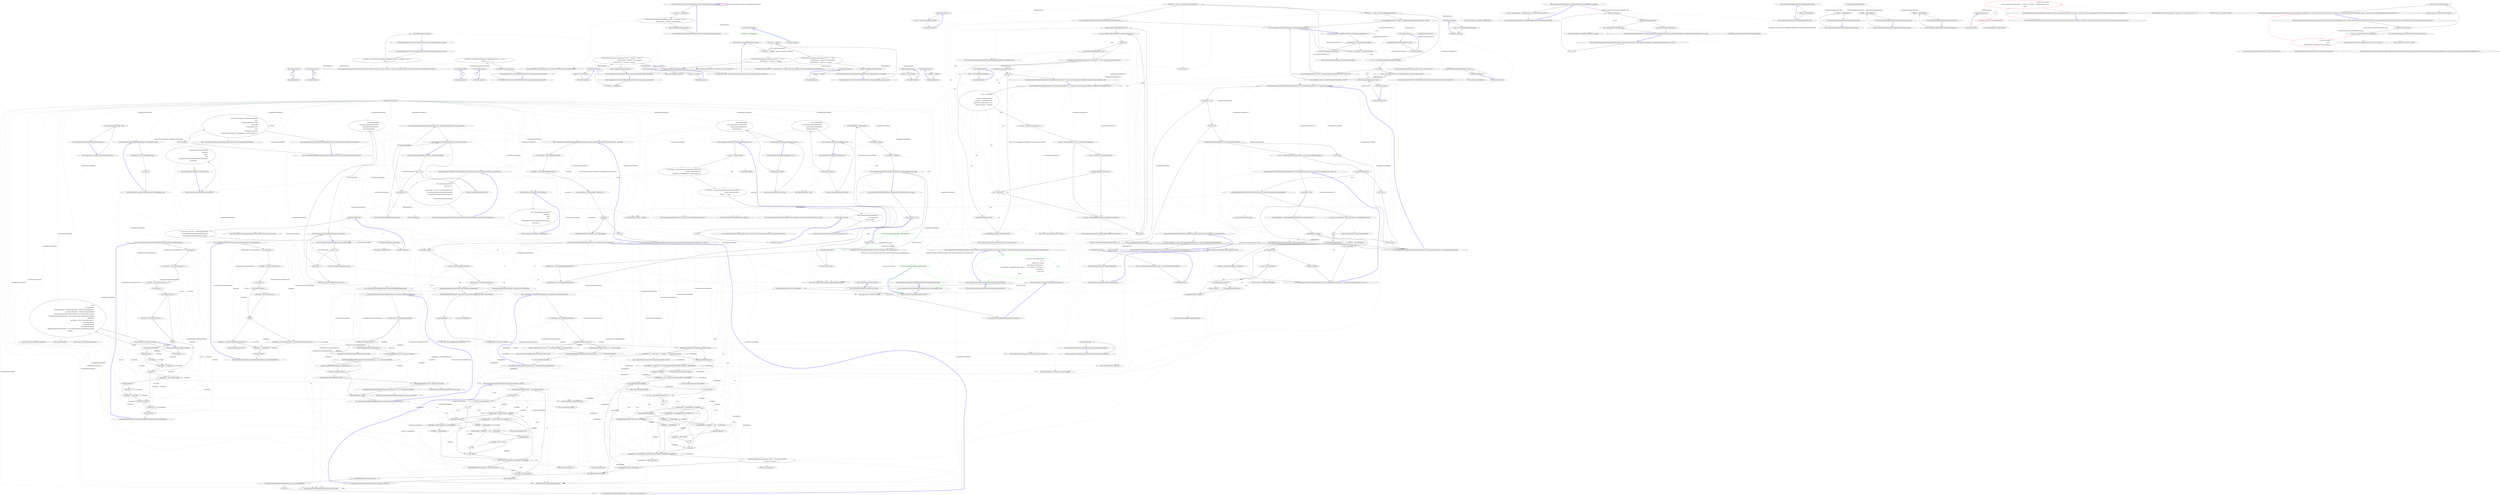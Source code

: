 digraph  {
m0_0 [cluster="CommandLine.Tests.Unit.ParserResultExtensionsTests.Invoke_parsed_lambda_when_parsed()", file="ReflectionExtensions.cs", label="Entry CommandLine.Tests.Unit.ParserResultExtensionsTests.Invoke_parsed_lambda_when_parsed()", span="18-18"];
m0_1 [cluster="CommandLine.Tests.Unit.ParserResultExtensionsTests.Invoke_parsed_lambda_when_parsed()", file="ReflectionExtensions.cs", label="var expected = string.Empty", span="20-20"];
m0_2 [cluster="CommandLine.Tests.Unit.ParserResultExtensionsTests.Invoke_parsed_lambda_when_parsed()", file="ReflectionExtensions.cs", label="Parser.Default.ParseArguments<FakeOptions>(new[] { ''--stringvalue'', ''value'' })\r\n                .WithParsed(opts => expected = opts.StringValue)", span="21-22"];
m0_3 [cluster="CommandLine.Tests.Unit.ParserResultExtensionsTests.Invoke_parsed_lambda_when_parsed()", file="ReflectionExtensions.cs", label="''value''.ShouldBeEquivalentTo(expected)", span="24-24"];
m0_4 [cluster="CommandLine.Tests.Unit.ParserResultExtensionsTests.Invoke_parsed_lambda_when_parsed()", file="ReflectionExtensions.cs", label="Exit CommandLine.Tests.Unit.ParserResultExtensionsTests.Invoke_parsed_lambda_when_parsed()", span="18-18"];
m0_8 [cluster="lambda expression", file="ReflectionExtensions.cs", label="Entry lambda expression", span="22-22"];
m0_9 [cluster="lambda expression", color=green, community=0, file="ReflectionExtensions.cs", label="0: expected = opts.StringValue", span="22-22"];
m0_10 [cluster="lambda expression", file="ReflectionExtensions.cs", label="Exit lambda expression", span="22-22"];
m0_42 [cluster="CommandLine.Tests.Unit.ParserResultExtensionsTests.Turn_sucessful_parsing_into_exit_code()", file="ReflectionExtensions.cs", label="Entry CommandLine.Tests.Unit.ParserResultExtensionsTests.Turn_sucessful_parsing_into_exit_code()", span="62-62"];
m0_43 [cluster="CommandLine.Tests.Unit.ParserResultExtensionsTests.Turn_sucessful_parsing_into_exit_code()", file="ReflectionExtensions.cs", label="var expected = Parser.Default.ParseArguments<FakeOptions>(new[] { ''--stringvalue'', ''value'' })\r\n                .Return(_ => 0, _ => -1)", span="64-65"];
m0_44 [cluster="CommandLine.Tests.Unit.ParserResultExtensionsTests.Turn_sucessful_parsing_into_exit_code()", file="ReflectionExtensions.cs", label="0.ShouldBeEquivalentTo(expected)", span="67-67"];
m0_45 [cluster="CommandLine.Tests.Unit.ParserResultExtensionsTests.Turn_sucessful_parsing_into_exit_code()", file="ReflectionExtensions.cs", label="Exit CommandLine.Tests.Unit.ParserResultExtensionsTests.Turn_sucessful_parsing_into_exit_code()", span="62-62"];
m0_5 [cluster="CommandLine.Parser.ParseArguments<T>(System.Collections.Generic.IEnumerable<string>)", file="ReflectionExtensions.cs", label="Entry CommandLine.Parser.ParseArguments<T>(System.Collections.Generic.IEnumerable<string>)", span="84-84"];
m0_11 [cluster="System.Type.IsAssignableFrom(System.Type)", file="ReflectionExtensions.cs", label="Entry System.Type.IsAssignableFrom(System.Type)", span="0-0"];
m0_12 [cluster="CommandLine.Tests.Unit.ParserResultExtensionsTests.Invoke_not_parsed_lambda_when_not_parsed()", file="ReflectionExtensions.cs", label="var expected = ''a default''", span="30-30"];
m0_13 [cluster="CommandLine.Tests.Unit.ParserResultExtensionsTests.Invoke_not_parsed_lambda_when_not_parsed()", file="ReflectionExtensions.cs", label="Parser.Default.ParseArguments<FakeOptions>(new[] { ''-i'', ''aaa'' })\r\n                .WithNotParsed(_ => expected = ''changed'')", span="31-32"];
m0_14 [cluster="CommandLine.Tests.Unit.ParserResultExtensionsTests.Invoke_not_parsed_lambda_when_not_parsed()", file="ReflectionExtensions.cs", label="''changed''.ShouldBeEquivalentTo(expected)", span="34-34"];
m0_15 [cluster="CommandLine.Tests.Unit.ParserResultExtensionsTests.Invoke_not_parsed_lambda_when_not_parsed()", file="ReflectionExtensions.cs", label="Exit CommandLine.Tests.Unit.ParserResultExtensionsTests.Invoke_not_parsed_lambda_when_not_parsed()", span="28-28"];
m0_6 [cluster="CommandLine.ParserResult<T>.WithParsed<T>(System.Action<T>)", file="ReflectionExtensions.cs", label="Entry CommandLine.ParserResult<T>.WithParsed<T>(System.Action<T>)", span="21-21"];
m0_31 [cluster="CommandLine.Tests.Unit.ParserResultExtensionsTests.Invoke_proper_lambda_when_not_parsed()", file="ReflectionExtensions.cs", label="Entry CommandLine.Tests.Unit.ParserResultExtensionsTests.Invoke_proper_lambda_when_not_parsed()", span="49-49"];
m0_32 [cluster="CommandLine.Tests.Unit.ParserResultExtensionsTests.Invoke_proper_lambda_when_not_parsed()", file="ReflectionExtensions.cs", label="var expected = ''a default''", span="51-51"];
m0_33 [cluster="CommandLine.Tests.Unit.ParserResultExtensionsTests.Invoke_proper_lambda_when_not_parsed()", file="ReflectionExtensions.cs", label="Parser.Default.ParseArguments<FakeOptions>(new[] { ''-i'', ''aaa'' })\r\n                .WithParsed(opts => expected = opts.StringValue)\r\n                .WithNotParsed(_ => expected = ''changed'')", span="52-54"];
m0_34 [cluster="CommandLine.Tests.Unit.ParserResultExtensionsTests.Invoke_proper_lambda_when_not_parsed()", file="ReflectionExtensions.cs", label="''changed''.ShouldBeEquivalentTo(expected)", span="56-56"];
m0_35 [cluster="CommandLine.Tests.Unit.ParserResultExtensionsTests.Invoke_proper_lambda_when_not_parsed()", file="ReflectionExtensions.cs", label="Exit CommandLine.Tests.Unit.ParserResultExtensionsTests.Invoke_proper_lambda_when_not_parsed()", span="49-49"];
m0_60 [cluster="lambda expression", file="ReflectionExtensions.cs", label="Entry lambda expression", span="74-74"];
m0_17 [cluster="lambda expression", file="ReflectionExtensions.cs", label="Entry lambda expression", span="32-32"];
m0_18 [cluster="lambda expression", file="ReflectionExtensions.cs", label="expected = ''changed''", span="32-32"];
m0_19 [cluster="lambda expression", file="ReflectionExtensions.cs", label="Exit lambda expression", span="32-32"];
m0_25 [cluster="lambda expression", file="ReflectionExtensions.cs", label="Entry lambda expression", span="42-42"];
m0_28 [cluster="lambda expression", file="ReflectionExtensions.cs", label="Entry lambda expression", span="43-43"];
m0_26 [cluster="lambda expression", file="ReflectionExtensions.cs", label="expected = opts.StringValue", span="42-42"];
m0_27 [cluster="lambda expression", file="ReflectionExtensions.cs", label="Exit lambda expression", span="42-42"];
m0_29 [cluster="lambda expression", file="ReflectionExtensions.cs", label="expected = ''changed''", span="43-43"];
m0_30 [cluster="lambda expression", file="ReflectionExtensions.cs", label="Exit lambda expression", span="43-43"];
m0_36 [cluster="lambda expression", file="ReflectionExtensions.cs", label="Entry lambda expression", span="53-53"];
m0_39 [cluster="lambda expression", file="ReflectionExtensions.cs", label="Entry lambda expression", span="54-54"];
m0_37 [cluster="lambda expression", file="ReflectionExtensions.cs", label="expected = opts.StringValue", span="53-53"];
m0_38 [cluster="lambda expression", file="ReflectionExtensions.cs", label="Exit lambda expression", span="53-53"];
m0_40 [cluster="lambda expression", file="ReflectionExtensions.cs", label="expected = ''changed''", span="54-54"];
m0_41 [cluster="lambda expression", file="ReflectionExtensions.cs", label="Exit lambda expression", span="54-54"];
m0_47 [cluster="lambda expression", file="ReflectionExtensions.cs", label="Entry lambda expression", span="65-65"];
m0_50 [cluster="lambda expression", file="ReflectionExtensions.cs", label="Entry lambda expression", span="65-65"];
m0_48 [cluster="lambda expression", file="ReflectionExtensions.cs", label=0, span="65-65"];
m0_49 [cluster="lambda expression", file="ReflectionExtensions.cs", label="Exit lambda expression", span="65-65"];
m0_51 [cluster="lambda expression", file="ReflectionExtensions.cs", label="-1", span="65-65"];
m0_52 [cluster="lambda expression", file="ReflectionExtensions.cs", label="Exit lambda expression", span="65-65"];
m0_57 [cluster="lambda expression", file="ReflectionExtensions.cs", label="Entry lambda expression", span="74-74"];
m0_58 [cluster="lambda expression", file="ReflectionExtensions.cs", label=0, span="74-74"];
m0_59 [cluster="lambda expression", file="ReflectionExtensions.cs", label="Exit lambda expression", span="74-74"];
m0_61 [cluster="lambda expression", file="ReflectionExtensions.cs", label="-1", span="74-74"];
m0_62 [cluster="lambda expression", file="ReflectionExtensions.cs", label="Exit lambda expression", span="74-74"];
m0_46 [cluster="CommandLine.ParserResult<TSource>.Return<TSource, TResult>(System.Func<TSource, TResult>, System.Func<System.Collections.Generic.IEnumerable<CommandLine.Error>, TResult>)", file="ReflectionExtensions.cs", label="Entry CommandLine.ParserResult<TSource>.Return<TSource, TResult>(System.Func<TSource, TResult>, System.Func<System.Collections.Generic.IEnumerable<CommandLine.Error>, TResult>)", span="75-75"];
m0_16 [cluster="CommandLine.ParserResult<T>.WithNotParsed<T>(System.Action<System.Collections.Generic.IEnumerable<CommandLine.Error>>)", file="ReflectionExtensions.cs", label="Entry CommandLine.ParserResult<T>.WithNotParsed<T>(System.Action<System.Collections.Generic.IEnumerable<CommandLine.Error>>)", span="56-56"];
m0_53 [cluster="CommandLine.Tests.Unit.ParserResultExtensionsTests.Turn_failed_parsing_into_exit_code()", file="ReflectionExtensions.cs", label="Entry CommandLine.Tests.Unit.ParserResultExtensionsTests.Turn_failed_parsing_into_exit_code()", span="71-71"];
m0_54 [cluster="CommandLine.Tests.Unit.ParserResultExtensionsTests.Turn_failed_parsing_into_exit_code()", file="ReflectionExtensions.cs", label="var expected = Parser.Default.ParseArguments<FakeOptions>(new[] { ''-i'', ''aaa'' })\r\n                .Return(_ => 0, _ => -1)", span="73-74"];
m0_55 [cluster="CommandLine.Tests.Unit.ParserResultExtensionsTests.Turn_failed_parsing_into_exit_code()", file="ReflectionExtensions.cs", label="(-1).ShouldBeEquivalentTo(expected)", span="76-76"];
m0_56 [cluster="CommandLine.Tests.Unit.ParserResultExtensionsTests.Turn_failed_parsing_into_exit_code()", file="ReflectionExtensions.cs", label="Exit CommandLine.Tests.Unit.ParserResultExtensionsTests.Turn_failed_parsing_into_exit_code()", span="71-71"];
m0_7 [cluster="Unk.ShouldBeEquivalentTo", file="ReflectionExtensions.cs", label="Entry Unk.ShouldBeEquivalentTo", span=""];
m0_20 [cluster="CommandLine.Tests.Unit.ParserResultExtensionsTests.Invoke_proper_lambda_when_parsed()", file="ReflectionExtensions.cs", label="Entry CommandLine.Tests.Unit.ParserResultExtensionsTests.Invoke_proper_lambda_when_parsed()", span="38-38"];
m0_21 [cluster="CommandLine.Tests.Unit.ParserResultExtensionsTests.Invoke_proper_lambda_when_parsed()", file="ReflectionExtensions.cs", label="var expected = string.Empty", span="40-40"];
m0_22 [cluster="CommandLine.Tests.Unit.ParserResultExtensionsTests.Invoke_proper_lambda_when_parsed()", file="ReflectionExtensions.cs", label="Parser.Default.ParseArguments<FakeOptions>(new[] { ''--stringvalue'', ''value'' })\r\n                .WithParsed(opts => expected = opts.StringValue)\r\n                .WithNotParsed(_ => expected = ''changed'')", span="41-43"];
m0_23 [cluster="CommandLine.Tests.Unit.ParserResultExtensionsTests.Invoke_proper_lambda_when_parsed()", file="ReflectionExtensions.cs", label="''value''.ShouldBeEquivalentTo(expected)", span="45-45"];
m0_24 [cluster="CommandLine.Tests.Unit.ParserResultExtensionsTests.Invoke_proper_lambda_when_parsed()", file="ReflectionExtensions.cs", label="Exit CommandLine.Tests.Unit.ParserResultExtensionsTests.Invoke_proper_lambda_when_parsed()", span="38-38"];
m1_88 [cluster="CommandLine.Text.HelpText.DefaultParsingErrorsHandler<T>(CommandLine.ParserResult<T>, CommandLine.Text.HelpText)", file="Scalar.cs", label="Entry CommandLine.Text.HelpText.DefaultParsingErrorsHandler<T>(CommandLine.ParserResult<T>, CommandLine.Text.HelpText)", span="322-322"];
m1_95 [cluster="CommandLine.Text.HelpText.DefaultParsingErrorsHandler<T>(CommandLine.ParserResult<T>, CommandLine.Text.HelpText)", file="Scalar.cs", label="parserResult == null", span="324-324"];
m1_97 [cluster="CommandLine.Text.HelpText.DefaultParsingErrorsHandler<T>(CommandLine.ParserResult<T>, CommandLine.Text.HelpText)", file="Scalar.cs", label="current == null", span="325-325"];
m1_99 [cluster="CommandLine.Text.HelpText.DefaultParsingErrorsHandler<T>(CommandLine.ParserResult<T>, CommandLine.Text.HelpText)", file="Scalar.cs", label="FilterMeaningfulErrors(((NotParsed<T>)parserResult).Errors).Empty()", span="327-327"];
m1_100 [cluster="CommandLine.Text.HelpText.DefaultParsingErrorsHandler<T>(CommandLine.ParserResult<T>, CommandLine.Text.HelpText)", file="Scalar.cs", label="return current;", span="329-329"];
m1_101 [cluster="CommandLine.Text.HelpText.DefaultParsingErrorsHandler<T>(CommandLine.ParserResult<T>, CommandLine.Text.HelpText)", file="Scalar.cs", label="var errors = RenderParsingErrorsText(parserResult, current.SentenceBuilder.FormatError, 2)", span="332-332"];
m1_103 [cluster="CommandLine.Text.HelpText.DefaultParsingErrorsHandler<T>(CommandLine.ParserResult<T>, CommandLine.Text.HelpText)", file="Scalar.cs", label="return current;", span="336-336"];
m1_104 [cluster="CommandLine.Text.HelpText.DefaultParsingErrorsHandler<T>(CommandLine.ParserResult<T>, CommandLine.Text.HelpText)", file="Scalar.cs", label="current.AddPreOptionsLine(string.Concat(Environment.NewLine, current.SentenceBuilder.ErrorsHeadingText()))", span="339-339"];
m1_107 [cluster="CommandLine.Text.HelpText.DefaultParsingErrorsHandler<T>(CommandLine.ParserResult<T>, CommandLine.Text.HelpText)", file="Scalar.cs", label="current.AddPreOptionsLine(line)", span="343-343"];
m1_108 [cluster="CommandLine.Text.HelpText.DefaultParsingErrorsHandler<T>(CommandLine.ParserResult<T>, CommandLine.Text.HelpText)", file="Scalar.cs", label="return current;", span="346-346"];
m1_96 [cluster="CommandLine.Text.HelpText.DefaultParsingErrorsHandler<T>(CommandLine.ParserResult<T>, CommandLine.Text.HelpText)", file="Scalar.cs", label="throw new ArgumentNullException(''parserResult'');", span="324-324"];
m1_98 [cluster="CommandLine.Text.HelpText.DefaultParsingErrorsHandler<T>(CommandLine.ParserResult<T>, CommandLine.Text.HelpText)", file="Scalar.cs", label="throw new ArgumentNullException(''current'');", span="325-325"];
m1_102 [cluster="CommandLine.Text.HelpText.DefaultParsingErrorsHandler<T>(CommandLine.ParserResult<T>, CommandLine.Text.HelpText)", file="Scalar.cs", label="string.IsNullOrEmpty(errors)", span="334-334"];
m1_105 [cluster="CommandLine.Text.HelpText.DefaultParsingErrorsHandler<T>(CommandLine.ParserResult<T>, CommandLine.Text.HelpText)", file="Scalar.cs", label="var lines = errors.Split(new[] { Environment.NewLine }, StringSplitOptions.None)", span="340-340"];
m1_106 [cluster="CommandLine.Text.HelpText.DefaultParsingErrorsHandler<T>(CommandLine.ParserResult<T>, CommandLine.Text.HelpText)", file="Scalar.cs", label=lines, span="341-341"];
m1_109 [cluster="CommandLine.Text.HelpText.DefaultParsingErrorsHandler<T>(CommandLine.ParserResult<T>, CommandLine.Text.HelpText)", file="Scalar.cs", label="Exit CommandLine.Text.HelpText.DefaultParsingErrorsHandler<T>(CommandLine.ParserResult<T>, CommandLine.Text.HelpText)", span="322-322"];
m1_110 [cluster="System.Collections.Generic.IEnumerable<TSource>.Empty<TSource>()", file="Scalar.cs", label="Entry System.Collections.Generic.IEnumerable<TSource>.Empty<TSource>()", span="62-62"];
m1_52 [cluster="Unk.Any", file="Scalar.cs", label="Entry Unk.Any", span=""];
m1_171 [cluster="System.Text.StringBuilder.AppendLine(string)", file="Scalar.cs", label="Entry System.Text.StringBuilder.AppendLine(string)", span="0-0"];
m1_111 [cluster="CommandLine.Text.HelpText.RenderParsingErrorsText<T>(CommandLine.ParserResult<T>, System.Func<CommandLine.Error, string>, int)", file="Scalar.cs", label="Entry CommandLine.Text.HelpText.RenderParsingErrorsText<T>(CommandLine.ParserResult<T>, System.Func<CommandLine.Error, string>, int)", span="449-449"];
m1_154 [cluster="CommandLine.Text.HelpText.RenderParsingErrorsText<T>(CommandLine.ParserResult<T>, System.Func<CommandLine.Error, string>, int)", file="Scalar.cs", label="parserResult == null", span="454-454"];
m1_156 [cluster="CommandLine.Text.HelpText.RenderParsingErrorsText<T>(CommandLine.ParserResult<T>, System.Func<CommandLine.Error, string>, int)", file="Scalar.cs", label="var meaningfulErrors = FilterMeaningfulErrors(((NotParsed<T>)parserResult).Errors)", span="456-456"];
m1_162 [cluster="CommandLine.Text.HelpText.RenderParsingErrorsText<T>(CommandLine.ParserResult<T>, System.Func<CommandLine.Error, string>, int)", file="Scalar.cs", label="line.Append(indent.Spaces())", span="466-466"];
m1_163 [cluster="CommandLine.Text.HelpText.RenderParsingErrorsText<T>(CommandLine.ParserResult<T>, System.Func<CommandLine.Error, string>, int)", file="Scalar.cs", label="line.Append(formatError(error))", span="468-468"];
m1_155 [cluster="CommandLine.Text.HelpText.RenderParsingErrorsText<T>(CommandLine.ParserResult<T>, System.Func<CommandLine.Error, string>, int)", file="Scalar.cs", label="throw new ArgumentNullException(''parserResult'');", span="454-454"];
m1_157 [cluster="CommandLine.Text.HelpText.RenderParsingErrorsText<T>(CommandLine.ParserResult<T>, System.Func<CommandLine.Error, string>, int)", file="Scalar.cs", label="meaningfulErrors.Empty()", span="457-457"];
m1_160 [cluster="CommandLine.Text.HelpText.RenderParsingErrorsText<T>(CommandLine.ParserResult<T>, System.Func<CommandLine.Error, string>, int)", file="Scalar.cs", label=meaningfulErrors, span="463-463"];
m1_158 [cluster="CommandLine.Text.HelpText.RenderParsingErrorsText<T>(CommandLine.ParserResult<T>, System.Func<CommandLine.Error, string>, int)", file="Scalar.cs", label="return string.Empty;", span="459-459"];
m1_159 [cluster="CommandLine.Text.HelpText.RenderParsingErrorsText<T>(CommandLine.ParserResult<T>, System.Func<CommandLine.Error, string>, int)", file="Scalar.cs", label="var text = new StringBuilder()", span="462-462"];
m1_164 [cluster="CommandLine.Text.HelpText.RenderParsingErrorsText<T>(CommandLine.ParserResult<T>, System.Func<CommandLine.Error, string>, int)", file="Scalar.cs", label="text.AppendLine(line.ToString())", span="470-470"];
m1_165 [cluster="CommandLine.Text.HelpText.RenderParsingErrorsText<T>(CommandLine.ParserResult<T>, System.Func<CommandLine.Error, string>, int)", file="Scalar.cs", label="return text.ToString();", span="473-473"];
m1_161 [cluster="CommandLine.Text.HelpText.RenderParsingErrorsText<T>(CommandLine.ParserResult<T>, System.Func<CommandLine.Error, string>, int)", file="Scalar.cs", label="var line = new StringBuilder()", span="465-465"];
m1_166 [cluster="CommandLine.Text.HelpText.RenderParsingErrorsText<T>(CommandLine.ParserResult<T>, System.Func<CommandLine.Error, string>, int)", file="Scalar.cs", label="Exit CommandLine.Text.HelpText.RenderParsingErrorsText<T>(CommandLine.ParserResult<T>, System.Func<CommandLine.Error, string>, int)", span="449-449"];
m1_0 [cluster="CommandLine.Core.Scalar.Partition(System.Collections.Generic.IEnumerable<CommandLine.Core.Token>, System.Func<string, CommandLine.Infrastructure.Maybe<CommandLine.Core.TypeDescriptor>>)", file="Scalar.cs", label="Entry CommandLine.Core.Scalar.Partition(System.Collections.Generic.IEnumerable<CommandLine.Core.Token>, System.Func<string, CommandLine.Infrastructure.Maybe<CommandLine.Core.TypeDescriptor>>)", span="11-11"];
m1_1 [cluster="CommandLine.Core.Scalar.Partition(System.Collections.Generic.IEnumerable<CommandLine.Core.Token>, System.Func<string, CommandLine.Infrastructure.Maybe<CommandLine.Core.TypeDescriptor>>)", color=green, community=0, file="Scalar.cs", label="1: return from tseq in tokens.Pairwise(\r\n                (f, s) =>\r\n                        f.IsName() && s.IsValue()\r\n                            ? typeLookup(f.Text).Return(info =>\r\n                                    info.TargetType == TargetType.Scalar ? new[] { f, s } : new Token[] { }, new Token[] { })\r\n                                    : new Token[] { })\r\n                   from t in tseq\r\n                   select t;", span="15-22"];
m1_284 [cluster="string.PadRight(int)", file="Scalar.cs", label="Entry string.PadRight(int)", span="0-0"];
m1_357 [cluster="T.ToStringInvariant<T>()", file="Scalar.cs", label="Entry T.ToStringInvariant<T>()", span="14-14"];
m1_178 [cluster="System.Text.StringBuilder.SafeToString()", file="Scalar.cs", label="Entry System.Text.StringBuilder.SafeToString()", span="47-47"];
m1_177 [cluster="System.Text.StringBuilder.AppendWhen(bool, params string[])", file="Scalar.cs", label="Entry System.Text.StringBuilder.AppendWhen(bool, params string[])", span="9-9"];
m1_241 [cluster="CommandLine.Text.HelpText.CreateVersionEntry()", file="Scalar.cs", label="Exit CommandLine.Text.HelpText.CreateVersionEntry()", span="596-596"];
m1_218 [cluster="CommandLine.Text.HelpText.CreateVersionEntry()", file="Scalar.cs", label="Entry CommandLine.Text.HelpText.CreateVersionEntry()", span="596-596"];
m1_240 [cluster="CommandLine.Text.HelpText.CreateVersionEntry()", file="Scalar.cs", label="return OptionSpecification.NewSwitch(\r\n                string.Empty,\r\n                ''version'',\r\n                false,\r\n                sentenceBuilder.VersionCommandText(AddDashesToOption),\r\n                string.Empty);", span="598-603"];
m1_76 [cluster="System.Collections.Generic.IEnumerable<TSource>.Single<TSource>()", file="Scalar.cs", label="Entry System.Collections.Generic.IEnumerable<TSource>.Single<TSource>()", span="0-0"];
m1_303 [cluster="System.Text.StringBuilder.AppendFormat(string, object)", file="Scalar.cs", label="Entry System.Text.StringBuilder.AppendFormat(string, object)", span="0-0"];
m1_2 [cluster="CommandLine.Text.HelpText.HelpText(CommandLine.Text.SentenceBuilder)", file="Scalar.cs", label="Entry CommandLine.Text.HelpText.HelpText(CommandLine.Text.SentenceBuilder)", span="46-46"];
m1_55 [cluster="CommandLine.Text.HelpText.AddOptions<T>(T)", file="Scalar.cs", label="Entry CommandLine.Text.HelpText.AddOptions<T>(T)", span="384-384"];
m1_127 [cluster="CommandLine.Text.HelpText.AddOptions<T>(T)", file="Scalar.cs", label="Equals(options, default(T))", span="386-386"];
m1_129 [cluster="CommandLine.Text.HelpText.AddOptions<T>(T)", file="Scalar.cs", label="return AddOptionsImpl(\r\n                this.GetSpecificationsFromType(options),\r\n                SentenceBuilder.RequiredWord(),\r\n                MaximumDisplayWidth);", span="388-391"];
m1_128 [cluster="CommandLine.Text.HelpText.AddOptions<T>(T)", file="Scalar.cs", label="throw new ArgumentNullException(''options'');", span="386-386"];
m1_130 [cluster="CommandLine.Text.HelpText.AddOptions<T>(T)", file="Scalar.cs", label="Exit CommandLine.Text.HelpText.AddOptions<T>(T)", span="384-384"];
m1_119 [cluster="CommandLine.Text.HelpText.ToString()", file="Scalar.cs", label="Entry CommandLine.Text.HelpText.ToString()", span="480-480"];
m1_172 [cluster="CommandLine.Text.HelpText.ToString()", file="Scalar.cs", label="int ExtraLength = 10", span="482-482"];
m1_173 [cluster="CommandLine.Text.HelpText.ToString()", file="Scalar.cs", label="return\r\n                new StringBuilder(\r\n                    heading.SafeLength() + copyright.SafeLength() + preOptionsHelp.SafeLength() +\r\n                        optionsHelp.SafeLength() + ExtraLength).Append(heading)\r\n                    .AppendWhen(!string.IsNullOrEmpty(copyright), Environment.NewLine, copyright)\r\n                    .AppendWhen(preOptionsHelp.Length > 0, Environment.NewLine, preOptionsHelp.ToString())\r\n                    .AppendWhen(\r\n                        optionsHelp != null && optionsHelp.Length > 0,\r\n                        Environment.NewLine,\r\n                        Environment.NewLine,\r\n                        optionsHelp.SafeToString())\r\n                    .AppendWhen(postOptionsHelp.Length > 0, Environment.NewLine, postOptionsHelp.ToString())\r\n                .ToString();", span="483-495"];
m1_174 [cluster="CommandLine.Text.HelpText.ToString()", file="Scalar.cs", label="Exit CommandLine.Text.HelpText.ToString()", span="480-480"];
m1_175 [cluster="string.SafeLength()", file="Scalar.cs", label="Entry string.SafeLength()", span="39-39"];
m1_123 [cluster="CommandLine.Text.HelpText.AddPostOptionsLine(string)", file="Scalar.cs", label="Entry CommandLine.Text.HelpText.AddPostOptionsLine(string)", span="374-374"];
m1_124 [cluster="CommandLine.Text.HelpText.AddPostOptionsLine(string)", file="Scalar.cs", label="return AddLine(postOptionsHelp, value);", span="376-376"];
m1_125 [cluster="CommandLine.Text.HelpText.AddPostOptionsLine(string)", file="Scalar.cs", label="Exit CommandLine.Text.HelpText.AddPostOptionsLine(string)", span="374-374"];
m1_112 [cluster="string.IsNullOrEmpty(string)", file="Scalar.cs", label="Entry string.IsNullOrEmpty(string)", span="0-0"];
m1_323 [cluster="CommandLine.Text.HelpText.GetMaxOptionLength(CommandLine.Core.OptionSpecification)", file="Scalar.cs", label="Entry CommandLine.Text.HelpText.GetMaxOptionLength(CommandLine.Core.OptionSpecification)", span="747-747"];
m1_326 [cluster="CommandLine.Text.HelpText.GetMaxOptionLength(CommandLine.Core.OptionSpecification)", file="Scalar.cs", label="var specLength = 0", span="749-749"];
m1_327 [cluster="CommandLine.Text.HelpText.GetMaxOptionLength(CommandLine.Core.OptionSpecification)", file="Scalar.cs", label="var hasShort = spec.ShortName.Length > 0", span="751-751"];
m1_328 [cluster="CommandLine.Text.HelpText.GetMaxOptionLength(CommandLine.Core.OptionSpecification)", file="Scalar.cs", label="var hasLong = spec.LongName.Length > 0", span="752-752"];
m1_330 [cluster="CommandLine.Text.HelpText.GetMaxOptionLength(CommandLine.Core.OptionSpecification)", file="Scalar.cs", label="spec.MetaValue.Length > 0", span="755-755"];
m1_331 [cluster="CommandLine.Text.HelpText.GetMaxOptionLength(CommandLine.Core.OptionSpecification)", file="Scalar.cs", label="metaLength = spec.MetaValue.Length + 1", span="757-757"];
m1_338 [cluster="CommandLine.Text.HelpText.GetMaxOptionLength(CommandLine.Core.OptionSpecification)", file="Scalar.cs", label="specLength += spec.LongName.Length", span="773-773"];
m1_333 [cluster="CommandLine.Text.HelpText.GetMaxOptionLength(CommandLine.Core.OptionSpecification)", file="Scalar.cs", label="++specLength", span="762-762"];
m1_343 [cluster="CommandLine.Text.HelpText.GetMaxOptionLength(CommandLine.Core.OptionSpecification)", file="Scalar.cs", label="specLength += 2", span="784-784"];
m1_344 [cluster="CommandLine.Text.HelpText.GetMaxOptionLength(CommandLine.Core.OptionSpecification)", file="Scalar.cs", label="return specLength;", span="787-787"];
m1_332 [cluster="CommandLine.Text.HelpText.GetMaxOptionLength(CommandLine.Core.OptionSpecification)", file="Scalar.cs", label=hasShort, span="760-760"];
m1_342 [cluster="CommandLine.Text.HelpText.GetMaxOptionLength(CommandLine.Core.OptionSpecification)", file="Scalar.cs", label="hasShort && hasLong", span="782-782"];
m1_329 [cluster="CommandLine.Text.HelpText.GetMaxOptionLength(CommandLine.Core.OptionSpecification)", file="Scalar.cs", label="var metaLength = 0", span="754-754"];
m1_337 [cluster="CommandLine.Text.HelpText.GetMaxOptionLength(CommandLine.Core.OptionSpecification)", file="Scalar.cs", label=hasLong, span="771-771"];
m1_336 [cluster="CommandLine.Text.HelpText.GetMaxOptionLength(CommandLine.Core.OptionSpecification)", file="Scalar.cs", label="specLength += metaLength", span="768-768"];
m1_341 [cluster="CommandLine.Text.HelpText.GetMaxOptionLength(CommandLine.Core.OptionSpecification)", file="Scalar.cs", label="specLength += metaLength", span="779-779"];
m1_334 [cluster="CommandLine.Text.HelpText.GetMaxOptionLength(CommandLine.Core.OptionSpecification)", file="Scalar.cs", label=AddDashesToOption, span="763-763"];
m1_335 [cluster="CommandLine.Text.HelpText.GetMaxOptionLength(CommandLine.Core.OptionSpecification)", file="Scalar.cs", label="++specLength", span="765-765"];
m1_339 [cluster="CommandLine.Text.HelpText.GetMaxOptionLength(CommandLine.Core.OptionSpecification)", file="Scalar.cs", label=AddDashesToOption, span="774-774"];
m1_340 [cluster="CommandLine.Text.HelpText.GetMaxOptionLength(CommandLine.Core.OptionSpecification)", file="Scalar.cs", label="specLength += 2", span="776-776"];
m1_345 [cluster="CommandLine.Text.HelpText.GetMaxOptionLength(CommandLine.Core.OptionSpecification)", file="Scalar.cs", label="Exit CommandLine.Text.HelpText.GetMaxOptionLength(CommandLine.Core.OptionSpecification)", span="747-747"];
m1_224 [cluster="CommandLine.Text.HelpText.AdaptVerbsToSpecifications(System.Collections.Generic.IEnumerable<System.Type>)", file="Scalar.cs", label="return (from verbTuple in Verb.SelectFromTypes(types)\r\n                    select\r\n                        OptionSpecification.NewSwitch(\r\n                            string.Empty,\r\n                            verbTuple.Item1.Name,\r\n                            false,\r\n                            verbTuple.Item1.HelpText,\r\n                            string.Empty)).Concat(new[] { CreateHelpEntry(), CreateVersionEntry() });", span="557-564"];
m1_141 [cluster="CommandLine.Text.HelpText.AdaptVerbsToSpecifications(System.Collections.Generic.IEnumerable<System.Type>)", file="Scalar.cs", label="Entry CommandLine.Text.HelpText.AdaptVerbsToSpecifications(System.Collections.Generic.IEnumerable<System.Type>)", span="555-555"];
m1_225 [cluster="CommandLine.Text.HelpText.AdaptVerbsToSpecifications(System.Collections.Generic.IEnumerable<System.Type>)", file="Scalar.cs", label="Exit CommandLine.Text.HelpText.AdaptVerbsToSpecifications(System.Collections.Generic.IEnumerable<System.Type>)", span="555-555"];
m1_288 [cluster="string.Trim()", file="Scalar.cs", label="Entry string.Trim()", span="0-0"];
m1_176 [cluster="System.Text.StringBuilder.SafeLength()", file="Scalar.cs", label="Entry System.Text.StringBuilder.SafeLength()", span="52-52"];
m1_226 [cluster="CommandLine.Core.Verb.SelectFromTypes(System.Collections.Generic.IEnumerable<System.Type>)", file="Scalar.cs", label="Entry CommandLine.Core.Verb.SelectFromTypes(System.Collections.Generic.IEnumerable<System.Type>)", span="40-40"];
m1_287 [cluster="string.FormatInvariant(params object[])", file="Scalar.cs", label="Entry string.FormatInvariant(params object[])", span="19-19"];
m1_23 [cluster="System.ArgumentNullException.ArgumentNullException(string)", file="Scalar.cs", label="Entry System.ArgumentNullException.ArgumentNullException(string)", span="0-0"];
m1_209 [cluster="string.Substring(int)", file="Scalar.cs", label="Entry string.Substring(int)", span="0-0"];
m1_3 [cluster="CommandLine.Text.HelpText.HelpText(CommandLine.Text.SentenceBuilder)", file="Scalar.cs", label="Exit CommandLine.Text.HelpText.HelpText(CommandLine.Text.SentenceBuilder)", span="46-46"];
m1_45 [cluster="CommandLine.Text.HelpText.FilterMeaningfulErrors(System.Collections.Generic.IEnumerable<CommandLine.Error>)", file="Scalar.cs", label="Entry CommandLine.Text.HelpText.FilterMeaningfulErrors(System.Collections.Generic.IEnumerable<CommandLine.Error>)", span="498-498"];
m1_179 [cluster="CommandLine.Text.HelpText.FilterMeaningfulErrors(System.Collections.Generic.IEnumerable<CommandLine.Error>)", file="Scalar.cs", label="return errors.Where(e => e.Tag != ErrorType.HelpRequestedError && e.Tag != ErrorType.HelpVerbRequestedError);", span="500-500"];
m1_180 [cluster="CommandLine.Text.HelpText.FilterMeaningfulErrors(System.Collections.Generic.IEnumerable<CommandLine.Error>)", file="Scalar.cs", label="Exit CommandLine.Text.HelpText.FilterMeaningfulErrors(System.Collections.Generic.IEnumerable<CommandLine.Error>)", span="498-498"];
m1_302 [cluster="System.Text.StringBuilder.AppendWhen(bool, params char[])", file="Scalar.cs", label="Entry System.Text.StringBuilder.AppendWhen(bool, params char[])", span="21-21"];
m1_53 [cluster="System.Collections.Generic.IEnumerable<TSource>.ToArray<TSource>()", file="Scalar.cs", label="Entry System.Collections.Generic.IEnumerable<TSource>.ToArray<TSource>()", span="0-0"];
m1_50 [cluster="CSharpx.Maybe<T>.FromJust<T>(System.Exception)", file="Scalar.cs", label="Entry CSharpx.Maybe<T>.FromJust<T>(System.Exception)", span="160-160"];
m1_7 [cluster="CommandLine.Text.HelpText.HelpText(CommandLine.Text.SentenceBuilder, string)", file="Scalar.cs", label="Exit CommandLine.Text.HelpText.HelpText(CommandLine.Text.SentenceBuilder, string)", span="68-68"];
m1_48 [cluster="CommandLine.Infrastructure.ReflectionHelper.GetAttribute<TAttribute>()", file="Scalar.cs", label="Entry CommandLine.Infrastructure.ReflectionHelper.GetAttribute<TAttribute>()", span="12-12"];
m1_237 [cluster="CommandLine.Text.HelpText.AddOption(string, int, CommandLine.Core.Specification, int)", file="Scalar.cs", label="Entry CommandLine.Text.HelpText.AddOption(string, int, CommandLine.Core.Specification, int)", span="613-613"];
m1_245 [cluster="CommandLine.Text.HelpText.AddOption(string, int, CommandLine.Core.Specification, int)", file="Scalar.cs", label="optionsHelp.Append(''  '')", span="615-615"];
m1_246 [cluster="CommandLine.Text.HelpText.AddOption(string, int, CommandLine.Core.Specification, int)", file="Scalar.cs", label="var name = new StringBuilder(maxLength)", span="616-616"];
m1_247 [cluster="CommandLine.Text.HelpText.AddOption(string, int, CommandLine.Core.Specification, int)", file="Scalar.cs", label="specification.Tag == SpecificationType.Option", span="617-617"];
m1_248 [cluster="CommandLine.Text.HelpText.AddOption(string, int, CommandLine.Core.Specification, int)", file="Scalar.cs", label="name.Append(AddOptionName(maxLength, (OptionSpecification)specification))", span="619-619"];
m1_249 [cluster="CommandLine.Text.HelpText.AddOption(string, int, CommandLine.Core.Specification, int)", file="Scalar.cs", label="name.Append(AddValueName(maxLength, (ValueSpecification)specification))", span="623-623"];
m1_250 [cluster="CommandLine.Text.HelpText.AddOption(string, int, CommandLine.Core.Specification, int)", file="Scalar.cs", label="optionsHelp.Append(name.Length < maxLength ? name.ToString().PadRight(maxLength) : name.ToString())", span="626-626"];
m1_252 [cluster="CommandLine.Text.HelpText.AddOption(string, int, CommandLine.Core.Specification, int)", file="Scalar.cs", label="var optionHelpText = specification.HelpText", span="629-629"];
m1_253 [cluster="CommandLine.Text.HelpText.AddOption(string, int, CommandLine.Core.Specification, int)", file="Scalar.cs", label="addEnumValuesToHelpText && specification.EnumValues.Any()", span="631-631"];
m1_254 [cluster="CommandLine.Text.HelpText.AddOption(string, int, CommandLine.Core.Specification, int)", file="Scalar.cs", label="optionHelpText += '' Valid values: '' + string.Join('', '', specification.EnumValues)", span="633-633"];
m1_255 [cluster="CommandLine.Text.HelpText.AddOption(string, int, CommandLine.Core.Specification, int)", file="Scalar.cs", label="specification.DefaultValue.IsJust()", span="636-636"];
m1_256 [cluster="CommandLine.Text.HelpText.AddOption(string, int, CommandLine.Core.Specification, int)", file="Scalar.cs", label="optionHelpText = ''(Default: {0}) ''.FormatLocal(specification.DefaultValue.FromJust()) + optionHelpText", span="638-638"];
m1_257 [cluster="CommandLine.Text.HelpText.AddOption(string, int, CommandLine.Core.Specification, int)", file="Scalar.cs", label="specification.Required", span="641-641"];
m1_258 [cluster="CommandLine.Text.HelpText.AddOption(string, int, CommandLine.Core.Specification, int)", file="Scalar.cs", label="optionHelpText = ''{0} ''.FormatInvariant(requiredWord) + optionHelpText", span="643-643"];
m1_264 [cluster="CommandLine.Text.HelpText.AddOption(string, int, CommandLine.Core.Specification, int)", file="Scalar.cs", label="words[i].Length < (widthOfHelpText - wordBuffer)", span="654-654"];
m1_267 [cluster="CommandLine.Text.HelpText.AddOption(string, int, CommandLine.Core.Specification, int)", file="Scalar.cs", label="(widthOfHelpText - wordBuffer) > 1 && i != words.Length - 1", span="658-658"];
m1_270 [cluster="CommandLine.Text.HelpText.AddOption(string, int, CommandLine.Core.Specification, int)", file="Scalar.cs", label="words[i].Length >= widthOfHelpText && wordBuffer == 0", span="664-664"];
m1_271 [cluster="CommandLine.Text.HelpText.AddOption(string, int, CommandLine.Core.Specification, int)", file="Scalar.cs", label="optionsHelp.Append(words[i].Substring(0, widthOfHelpText))", span="666-666"];
m1_272 [cluster="CommandLine.Text.HelpText.AddOption(string, int, CommandLine.Core.Specification, int)", file="Scalar.cs", label="wordBuffer = widthOfHelpText", span="667-667"];
m1_275 [cluster="CommandLine.Text.HelpText.AddOption(string, int, CommandLine.Core.Specification, int)", file="Scalar.cs", label="optionsHelp.AppendWhen(optionHelpText.Length > 0, Environment.NewLine,\r\n                        new string(' ', maxLength + 6))", span="677-678"];
m1_276 [cluster="CommandLine.Text.HelpText.AddOption(string, int, CommandLine.Core.Specification, int)", file="Scalar.cs", label="optionHelpText.Length > widthOfHelpText", span="680-680"];
m1_251 [cluster="CommandLine.Text.HelpText.AddOption(string, int, CommandLine.Core.Specification, int)", file="Scalar.cs", label="optionsHelp.Append(''    '')", span="628-628"];
m1_259 [cluster="CommandLine.Text.HelpText.AddOption(string, int, CommandLine.Core.Specification, int)", file="Scalar.cs", label="!string.IsNullOrEmpty(optionHelpText)", span="646-646"];
m1_261 [cluster="CommandLine.Text.HelpText.AddOption(string, int, CommandLine.Core.Specification, int)", file="Scalar.cs", label="var words = optionHelpText.Split(new[] { ' ' })", span="651-651"];
m1_274 [cluster="CommandLine.Text.HelpText.AddOption(string, int, CommandLine.Core.Specification, int)", file="Scalar.cs", label="optionHelpText = optionHelpText.Substring(Math.Min(wordBuffer, optionHelpText.Length)).Trim()", span="676-676"];
m1_277 [cluster="CommandLine.Text.HelpText.AddOption(string, int, CommandLine.Core.Specification, int)", file="Scalar.cs", label="optionsHelp.Append(optionHelpText)", span="683-683"];
m1_260 [cluster="CommandLine.Text.HelpText.AddOption(string, int, CommandLine.Core.Specification, int)", file="Scalar.cs", label="var wordBuffer = 0", span="650-650"];
m1_266 [cluster="CommandLine.Text.HelpText.AddOption(string, int, CommandLine.Core.Specification, int)", file="Scalar.cs", label="wordBuffer += words[i].Length", span="657-657"];
m1_262 [cluster="CommandLine.Text.HelpText.AddOption(string, int, CommandLine.Core.Specification, int)", file="Scalar.cs", label="var i = 0", span="652-652"];
m1_263 [cluster="CommandLine.Text.HelpText.AddOption(string, int, CommandLine.Core.Specification, int)", file="Scalar.cs", label="i < words.Length", span="652-652"];
m1_265 [cluster="CommandLine.Text.HelpText.AddOption(string, int, CommandLine.Core.Specification, int)", file="Scalar.cs", label="optionsHelp.Append(words[i])", span="656-656"];
m1_273 [cluster="CommandLine.Text.HelpText.AddOption(string, int, CommandLine.Core.Specification, int)", file="Scalar.cs", label="i++", span="652-652"];
m1_269 [cluster="CommandLine.Text.HelpText.AddOption(string, int, CommandLine.Core.Specification, int)", file="Scalar.cs", label="wordBuffer++", span="661-661"];
m1_268 [cluster="CommandLine.Text.HelpText.AddOption(string, int, CommandLine.Core.Specification, int)", file="Scalar.cs", label="optionsHelp.Append('' '')", span="660-660"];
m1_278 [cluster="CommandLine.Text.HelpText.AddOption(string, int, CommandLine.Core.Specification, int)", file="Scalar.cs", label="optionsHelp.Append(Environment.NewLine)", span="684-684"];
m1_279 [cluster="CommandLine.Text.HelpText.AddOption(string, int, CommandLine.Core.Specification, int)", file="Scalar.cs", label="optionsHelp.AppendWhen(additionalNewLineAfterOption, Environment.NewLine)", span="685-685"];
m1_280 [cluster="CommandLine.Text.HelpText.AddOption(string, int, CommandLine.Core.Specification, int)", file="Scalar.cs", label="return this;", span="687-687"];
m1_281 [cluster="CommandLine.Text.HelpText.AddOption(string, int, CommandLine.Core.Specification, int)", file="Scalar.cs", label="Exit CommandLine.Text.HelpText.AddOption(string, int, CommandLine.Core.Specification, int)", span="613-613"];
m1_304 [cluster="System.Text.StringBuilder.AppendFormatWhen(bool, string, params object[])", file="Scalar.cs", label="Entry System.Text.StringBuilder.AppendFormatWhen(bool, string, params object[])", span="33-33"];
m1_114 [cluster="string.Concat(string, string)", file="Scalar.cs", label="Entry string.Concat(string, string)", span="0-0"];
m1_11 [cluster="CommandLine.Text.HelpText.HelpText(CommandLine.Text.SentenceBuilder, string, string)", file="Scalar.cs", label="sentenceBuilder == null", span="95-95"];
m1_56 [cluster="lambda expression", file="Scalar.cs", label="Entry lambda expression", span="265-265"];
m1_57 [cluster="lambda expression", file="Scalar.cs", label="e.Tag == ErrorType.NoVerbSelectedError", span="265-265"];
m1_58 [cluster="lambda expression", file="Scalar.cs", label="Exit lambda expression", span="265-265"];
m1_86 [cluster="lambda expression", file="Scalar.cs", label="DefaultParsingErrorsHandler(parserResult, current)", span="304-304"];
m1_93 [cluster="lambda expression", file="Scalar.cs", label="DefaultParsingErrorsHandler(parserResult, current)", span="314-314"];
m1_79 [cluster="lambda expression", file="Scalar.cs", label="Entry lambda expression", span="297-297"];
m1_82 [cluster="lambda expression", file="Scalar.cs", label="Entry lambda expression", span="302-302"];
m1_90 [cluster="lambda expression", file="Scalar.cs", label="DefaultParsingErrorsHandler(pr, current)", span="311-311"];
m1_85 [cluster="lambda expression", file="Scalar.cs", label="Entry lambda expression", span="304-304"];
m1_92 [cluster="lambda expression", file="Scalar.cs", label="Entry lambda expression", span="314-314"];
m1_89 [cluster="lambda expression", file="Scalar.cs", label="Entry lambda expression", span="311-311"];
m1_80 [cluster="lambda expression", file="Scalar.cs", label="e.Tag == ErrorType.VersionRequestedError", span="297-297"];
m1_81 [cluster="lambda expression", file="Scalar.cs", label="Exit lambda expression", span="297-297"];
m1_83 [cluster="lambda expression", file="Scalar.cs", label="e.Tag == ErrorType.HelpVerbRequestedError", span="302-302"];
m1_84 [cluster="lambda expression", file="Scalar.cs", label="Exit lambda expression", span="302-302"];
m1_87 [cluster="lambda expression", file="Scalar.cs", label="Exit lambda expression", span="304-304"];
m1_91 [cluster="lambda expression", file="Scalar.cs", label="Exit lambda expression", span="311-311"];
m1_94 [cluster="lambda expression", file="Scalar.cs", label="Exit lambda expression", span="314-314"];
m1_182 [cluster="lambda expression", file="Scalar.cs", label="Entry lambda expression", span="500-500"];
m1_183 [cluster="lambda expression", file="Scalar.cs", label="e.Tag != ErrorType.HelpRequestedError && e.Tag != ErrorType.HelpVerbRequestedError", span="500-500"];
m1_184 [cluster="lambda expression", file="Scalar.cs", label="Exit lambda expression", span="500-500"];
m1_221 [cluster="lambda expression", file="Scalar.cs", label="Entry lambda expression", span="549-549"];
m1_222 [cluster="lambda expression", file="Scalar.cs", label="v.Index", span="549-549"];
m1_223 [cluster="lambda expression", file="Scalar.cs", label="Exit lambda expression", span="549-549"];
m1_319 [cluster="lambda expression", file="Scalar.cs", label="Entry lambda expression", span="736-743"];
m1_320 [cluster="lambda expression", file="Scalar.cs", label="var specLength = spec.Tag == SpecificationType.Option\r\n                            ? this.GetMaxOptionLength((OptionSpecification)spec)\r\n                            : this.GetMaxValueLength((ValueSpecification)spec)", span="738-740"];
m1_321 [cluster="lambda expression", file="Scalar.cs", label="return Math.Max(length, specLength);", span="742-742"];
m1_322 [cluster="lambda expression", file="Scalar.cs", label="Exit lambda expression", span="736-743"];
m1_4 [cluster="CommandLine.Text.HelpText.HelpText(string)", file="Scalar.cs", label="Entry CommandLine.Text.HelpText.HelpText(string)", span="57-57"];
m1_5 [cluster="CommandLine.Text.HelpText.HelpText(string)", color=green, community=0, file="Scalar.cs", label="0: Exit CommandLine.Text.HelpText.HelpText(string)", span="57-57"];
m1_6 [cluster="CommandLine.Text.HelpText.HelpText(CommandLine.Text.SentenceBuilder, string)", file="Scalar.cs", label="Entry CommandLine.Text.HelpText.HelpText(CommandLine.Text.SentenceBuilder, string)", span="68-68"];
m1_12 [cluster="CommandLine.Text.HelpText.HelpText(CommandLine.Text.SentenceBuilder, string, string)", color=green, community=0, file="Scalar.cs", label="0: throw new ArgumentNullException(''sentenceBuilder'');", span="95-95"];
m1_13 [cluster="CommandLine.Text.HelpText.HelpText(CommandLine.Text.SentenceBuilder, string, string)", file="Scalar.cs", label="heading == null", span="96-96"];
m1_282 [cluster="CommandLine.Text.HelpText.AddOptionName(int, CommandLine.Core.OptionSpecification)", file="Scalar.cs", label="Entry CommandLine.Text.HelpText.AddOptionName(int, CommandLine.Core.OptionSpecification)", span="690-690"];
m1_290 [cluster="CommandLine.Text.HelpText.AddOptionName(int, CommandLine.Core.OptionSpecification)", file="Scalar.cs", label="var optionName = new StringBuilder(maxLength)", span="692-692"];
m1_291 [cluster="CommandLine.Text.HelpText.AddOptionName(int, CommandLine.Core.OptionSpecification)", file="Scalar.cs", label="specification.ShortName.Length > 0", span="693-693"];
m1_293 [cluster="CommandLine.Text.HelpText.AddOptionName(int, CommandLine.Core.OptionSpecification)", file="Scalar.cs", label="optionName.AppendFormat(''{0}'', specification.ShortName)", span="696-696"];
m1_294 [cluster="CommandLine.Text.HelpText.AddOptionName(int, CommandLine.Core.OptionSpecification)", file="Scalar.cs", label="optionName.AppendFormatWhen(specification.MetaValue.Length > 0, '' {0}'', specification.MetaValue)", span="697-697"];
m1_295 [cluster="CommandLine.Text.HelpText.AddOptionName(int, CommandLine.Core.OptionSpecification)", file="Scalar.cs", label="optionName.AppendWhen(specification.LongName.Length > 0, '', '')", span="698-698"];
m1_296 [cluster="CommandLine.Text.HelpText.AddOptionName(int, CommandLine.Core.OptionSpecification)", file="Scalar.cs", label="specification.LongName.Length > 0", span="700-700"];
m1_298 [cluster="CommandLine.Text.HelpText.AddOptionName(int, CommandLine.Core.OptionSpecification)", file="Scalar.cs", label="optionName.AppendFormat(''{0}'', specification.LongName)", span="703-703"];
m1_299 [cluster="CommandLine.Text.HelpText.AddOptionName(int, CommandLine.Core.OptionSpecification)", file="Scalar.cs", label="optionName.AppendFormatWhen(specification.MetaValue.Length > 0, ''={0}'', specification.MetaValue)", span="704-704"];
m1_292 [cluster="CommandLine.Text.HelpText.AddOptionName(int, CommandLine.Core.OptionSpecification)", file="Scalar.cs", label="optionName.AppendWhen(addDashesToOption, '-')", span="695-695"];
m1_297 [cluster="CommandLine.Text.HelpText.AddOptionName(int, CommandLine.Core.OptionSpecification)", file="Scalar.cs", label="optionName.AppendWhen(addDashesToOption, ''--'')", span="702-702"];
m1_300 [cluster="CommandLine.Text.HelpText.AddOptionName(int, CommandLine.Core.OptionSpecification)", file="Scalar.cs", label="return optionName.ToString();", span="706-706"];
m1_301 [cluster="CommandLine.Text.HelpText.AddOptionName(int, CommandLine.Core.OptionSpecification)", file="Scalar.cs", label="Exit CommandLine.Text.HelpText.AddOptionName(int, CommandLine.Core.OptionSpecification)", span="690-690"];
m1_228 [cluster="Unk.Concat", file="Scalar.cs", label="Entry Unk.Concat", span=""];
m1_25 [cluster="CommandLine.Text.HelpText.AutoBuild<T>(CommandLine.ParserResult<T>, System.Func<CommandLine.Text.HelpText, CommandLine.Text.HelpText>, bool)", file="Scalar.cs", label="Entry CommandLine.Text.HelpText.AutoBuild<T>(CommandLine.ParserResult<T>, System.Func<CommandLine.Text.HelpText, CommandLine.Text.HelpText>, bool)", span="228-228"];
m1_26 [cluster="CommandLine.Text.HelpText.AutoBuild<T>(CommandLine.ParserResult<T>, System.Func<CommandLine.Text.HelpText, CommandLine.Text.HelpText>, bool)", file="Scalar.cs", label="var auto = new HelpText\r\n                       {\r\n                           Heading = HeadingInfo.Default,\r\n                           Copyright = CopyrightInfo.Default,\r\n                           AdditionalNewLineAfterOption = true,\r\n                           AddDashesToOption = !verbsIndex\r\n                       }", span="233-239"];
m1_28 [cluster="CommandLine.Text.HelpText.AutoBuild<T>(CommandLine.ParserResult<T>, System.Func<CommandLine.Text.HelpText, CommandLine.Text.HelpText>, bool)", file="Scalar.cs", label="onError != null && parserResult.Tag == ParserResultType.NotParsed", span="243-243"];
m1_29 [cluster="CommandLine.Text.HelpText.AutoBuild<T>(CommandLine.ParserResult<T>, System.Func<CommandLine.Text.HelpText, CommandLine.Text.HelpText>, bool)", file="Scalar.cs", label="errors = ((NotParsed<T>)parserResult).Errors", span="245-245"];
m1_31 [cluster="CommandLine.Text.HelpText.AutoBuild<T>(CommandLine.ParserResult<T>, System.Func<CommandLine.Text.HelpText, CommandLine.Text.HelpText>, bool)", file="Scalar.cs", label="auto = onError(auto)", span="249-249"];
m1_38 [cluster="CommandLine.Text.HelpText.AutoBuild<T>(CommandLine.ParserResult<T>, System.Func<CommandLine.Text.HelpText, CommandLine.Text.HelpText>, bool)", file="Scalar.cs", label="(verbsIndex && parserResult.VerbTypes.Any()) || errors.Any(e => e.Tag == ErrorType.NoVerbSelectedError)", span="265-265"];
m1_40 [cluster="CommandLine.Text.HelpText.AutoBuild<T>(CommandLine.ParserResult<T>, System.Func<CommandLine.Text.HelpText, CommandLine.Text.HelpText>, bool)", file="Scalar.cs", label="auto.AddVerbs(parserResult.VerbTypes.ToArray())", span="268-268"];
m1_41 [cluster="CommandLine.Text.HelpText.AutoBuild<T>(CommandLine.ParserResult<T>, System.Func<CommandLine.Text.HelpText, CommandLine.Text.HelpText>, bool)", file="Scalar.cs", label="auto.AddOptions(parserResult.Value)", span="272-272"];
m1_27 [cluster="CommandLine.Text.HelpText.AutoBuild<T>(CommandLine.ParserResult<T>, System.Func<CommandLine.Text.HelpText, CommandLine.Text.HelpText>, bool)", file="Scalar.cs", label="var errors = Enumerable.Empty<Error>()", span="241-241"];
m1_34 [cluster="CommandLine.Text.HelpText.AutoBuild<T>(CommandLine.ParserResult<T>, System.Func<CommandLine.Text.HelpText, CommandLine.Text.HelpText>, bool)", file="Scalar.cs", label="license.FromJust().AddToHelpText(auto, true)", span="256-256"];
m1_37 [cluster="CommandLine.Text.HelpText.AutoBuild<T>(CommandLine.ParserResult<T>, System.Func<CommandLine.Text.HelpText, CommandLine.Text.HelpText>, bool)", file="Scalar.cs", label="usage.FromJust().AddToHelpText(auto, true)", span="262-262"];
m1_39 [cluster="CommandLine.Text.HelpText.AutoBuild<T>(CommandLine.ParserResult<T>, System.Func<CommandLine.Text.HelpText, CommandLine.Text.HelpText>, bool)", file="Scalar.cs", label="auto.AddDashesToOption = false", span="267-267"];
m1_42 [cluster="CommandLine.Text.HelpText.AutoBuild<T>(CommandLine.ParserResult<T>, System.Func<CommandLine.Text.HelpText, CommandLine.Text.HelpText>, bool)", file="Scalar.cs", label="return auto;", span="275-275"];
m1_32 [cluster="CommandLine.Text.HelpText.AutoBuild<T>(CommandLine.ParserResult<T>, System.Func<CommandLine.Text.HelpText, CommandLine.Text.HelpText>, bool)", file="Scalar.cs", label="var license = ReflectionHelper.GetAttribute<AssemblyLicenseAttribute>()", span="253-253"];
m1_30 [cluster="CommandLine.Text.HelpText.AutoBuild<T>(CommandLine.ParserResult<T>, System.Func<CommandLine.Text.HelpText, CommandLine.Text.HelpText>, bool)", file="Scalar.cs", label="FilterMeaningfulErrors(errors).Any()", span="247-247"];
m1_33 [cluster="CommandLine.Text.HelpText.AutoBuild<T>(CommandLine.ParserResult<T>, System.Func<CommandLine.Text.HelpText, CommandLine.Text.HelpText>, bool)", file="Scalar.cs", label="license.IsJust()", span="254-254"];
m1_35 [cluster="CommandLine.Text.HelpText.AutoBuild<T>(CommandLine.ParserResult<T>, System.Func<CommandLine.Text.HelpText, CommandLine.Text.HelpText>, bool)", file="Scalar.cs", label="var usage = ReflectionHelper.GetAttribute<AssemblyUsageAttribute>()", span="259-259"];
m1_36 [cluster="CommandLine.Text.HelpText.AutoBuild<T>(CommandLine.ParserResult<T>, System.Func<CommandLine.Text.HelpText, CommandLine.Text.HelpText>, bool)", file="Scalar.cs", label="usage.IsJust()", span="260-260"];
m1_43 [cluster="CommandLine.Text.HelpText.AutoBuild<T>(CommandLine.ParserResult<T>, System.Func<CommandLine.Text.HelpText, CommandLine.Text.HelpText>, bool)", file="Scalar.cs", label="Exit CommandLine.Text.HelpText.AutoBuild<T>(CommandLine.ParserResult<T>, System.Func<CommandLine.Text.HelpText, CommandLine.Text.HelpText>, bool)", span="228-228"];
m1_59 [cluster="CommandLine.Text.HelpText.AutoBuild<T>(CommandLine.ParserResult<T>)", file="Scalar.cs", label="Entry CommandLine.Text.HelpText.AutoBuild<T>(CommandLine.ParserResult<T>)", span="288-288"];
m1_60 [cluster="CommandLine.Text.HelpText.AutoBuild<T>(CommandLine.ParserResult<T>)", file="Scalar.cs", label="parserResult.Tag != ParserResultType.NotParsed", span="290-290"];
m1_62 [cluster="CommandLine.Text.HelpText.AutoBuild<T>(CommandLine.ParserResult<T>)", file="Scalar.cs", label="var errors = ((NotParsed<T>)parserResult).Errors", span="295-295"];
m1_66 [cluster="CommandLine.Text.HelpText.AutoBuild<T>(CommandLine.ParserResult<T>)", file="Scalar.cs", label="return AutoBuild(parserResult, current => DefaultParsingErrorsHandler(parserResult, current));", span="304-304"];
m1_71 [cluster="CommandLine.Text.HelpText.AutoBuild<T>(CommandLine.ParserResult<T>)", file="Scalar.cs", label="return AutoBuild(parserResult, current => DefaultParsingErrorsHandler(parserResult, current), true);", span="314-314"];
m1_61 [cluster="CommandLine.Text.HelpText.AutoBuild<T>(CommandLine.ParserResult<T>)", file="Scalar.cs", label="throw new InvalidOperationException();", span="292-292"];
m1_63 [cluster="CommandLine.Text.HelpText.AutoBuild<T>(CommandLine.ParserResult<T>)", file="Scalar.cs", label="errors.Any(e => e.Tag == ErrorType.VersionRequestedError)", span="297-297"];
m1_65 [cluster="CommandLine.Text.HelpText.AutoBuild<T>(CommandLine.ParserResult<T>)", file="Scalar.cs", label="!errors.Any(e => e.Tag == ErrorType.HelpVerbRequestedError)", span="302-302"];
m1_67 [cluster="CommandLine.Text.HelpText.AutoBuild<T>(CommandLine.ParserResult<T>)", file="Scalar.cs", label="var err = errors.OfType<HelpVerbRequestedError>().Single()", span="307-307"];
m1_64 [cluster="CommandLine.Text.HelpText.AutoBuild<T>(CommandLine.ParserResult<T>)", file="Scalar.cs", label="return new HelpText(HeadingInfo.Default).AddPreOptionsLine(Environment.NewLine);", span="299-299"];
m1_68 [cluster="CommandLine.Text.HelpText.AutoBuild<T>(CommandLine.ParserResult<T>)", file="Scalar.cs", label="err.Matched", span="308-308"];
m1_69 [cluster="CommandLine.Text.HelpText.AutoBuild<T>(CommandLine.ParserResult<T>)", file="Scalar.cs", label="var pr = new NotParsed<object>(err.Type.AutoDefault(), Enumerable.Empty<Error>())", span="310-310"];
m1_70 [cluster="CommandLine.Text.HelpText.AutoBuild<T>(CommandLine.ParserResult<T>)", file="Scalar.cs", label="return AutoBuild(pr, current => DefaultParsingErrorsHandler(pr, current));", span="311-311"];
m1_72 [cluster="CommandLine.Text.HelpText.AutoBuild<T>(CommandLine.ParserResult<T>)", file="Scalar.cs", label="Exit CommandLine.Text.HelpText.AutoBuild<T>(CommandLine.ParserResult<T>)", span="288-288"];
m1_168 [cluster="int.Spaces()", file="Scalar.cs", label="Entry int.Spaces()", span="29-29"];
m1_51 [cluster="CommandLine.Text.MultilineTextAttribute.AddToHelpText(CommandLine.Text.HelpText, bool)", file="Scalar.cs", label="Entry CommandLine.Text.MultilineTextAttribute.AddToHelpText(CommandLine.Text.HelpText, bool)", span="155-155"];
m1_170 [cluster="System.Text.StringBuilder.ToString()", file="Scalar.cs", label="Entry System.Text.StringBuilder.ToString()", span="0-0"];
m1_167 [cluster="System.Text.StringBuilder.StringBuilder()", file="Scalar.cs", label="Entry System.Text.StringBuilder.StringBuilder()", span="0-0"];
m1_54 [cluster="CommandLine.Text.HelpText.AddVerbs(params System.Type[])", file="Scalar.cs", label="Entry CommandLine.Text.HelpText.AddVerbs(params System.Type[])", span="400-400"];
m1_134 [cluster="CommandLine.Text.HelpText.AddVerbs(params System.Type[])", file="Scalar.cs", label="types == null", span="402-402"];
m1_136 [cluster="CommandLine.Text.HelpText.AddVerbs(params System.Type[])", file="Scalar.cs", label="types.Length == 0", span="403-403"];
m1_138 [cluster="CommandLine.Text.HelpText.AddVerbs(params System.Type[])", file="Scalar.cs", label="return AddOptionsImpl(\r\n                this.AdaptVerbsToSpecifications(types),\r\n                SentenceBuilder.RequiredWord(),\r\n                MaximumDisplayWidth);", span="405-408"];
m1_135 [cluster="CommandLine.Text.HelpText.AddVerbs(params System.Type[])", file="Scalar.cs", label="throw new ArgumentNullException(''types'');", span="402-402"];
m1_137 [cluster="CommandLine.Text.HelpText.AddVerbs(params System.Type[])", file="Scalar.cs", label="throw new ArgumentOutOfRangeException(''types'');", span="403-403"];
m1_139 [cluster="CommandLine.Text.HelpText.AddVerbs(params System.Type[])", file="Scalar.cs", label="Exit CommandLine.Text.HelpText.AddVerbs(params System.Type[])", span="400-400"];
m1_10 [cluster="CommandLine.Text.HelpText.HelpText(CommandLine.Text.SentenceBuilder, string, string)", file="Scalar.cs", label="Entry CommandLine.Text.HelpText.HelpText(CommandLine.Text.SentenceBuilder, string, string)", span="93-93"];
m1_115 [cluster="string.Split(string[], System.StringSplitOptions)", file="Scalar.cs", label="Entry string.Split(string[], System.StringSplitOptions)", span="0-0"];
m1_285 [cluster="string.Join(string, System.Collections.Generic.IEnumerable<string>)", file="Scalar.cs", label="Entry string.Join(string, System.Collections.Generic.IEnumerable<string>)", span="0-0"];
m1_8 [cluster="CommandLine.Core.Token.IsValue()", file="Scalar.cs", label="Entry CommandLine.Core.Token.IsValue()", span="73-73"];
m1_9 [cluster="CommandLine.Text.HelpText.HelpText(string, string)", file="Scalar.cs", label="Exit CommandLine.Text.HelpText.HelpText(string, string)", span="80-80"];
m1_78 [cluster="System.Type.AutoDefault()", file="Scalar.cs", label="Entry System.Type.AutoDefault()", span="135-135"];
m1_206 [cluster="string.Split(params char[])", file="Scalar.cs", label="Entry string.Split(params char[])", span="0-0"];
m1_24 [cluster="System.Text.StringBuilder.StringBuilder(int)", file="Scalar.cs", label="Entry System.Text.StringBuilder.StringBuilder(int)", span="0-0"];
m1_77 [cluster="CommandLine.NotParsed<T>.NotParsed(T, System.Collections.Generic.IEnumerable<CommandLine.Error>)", file="Scalar.cs", label="Entry CommandLine.NotParsed<T>.NotParsed(T, System.Collections.Generic.IEnumerable<CommandLine.Error>)", span="142-142"];
m1_227 [cluster="CommandLine.Core.OptionSpecification.NewSwitch(string, string, bool, string, string)", file="Scalar.cs", label="Entry CommandLine.Core.OptionSpecification.NewSwitch(string, string, bool, string, string)", span="45-45"];
m1_211 [cluster="CommandLine.Text.HelpText.GetSpecificationsFromType<T>(T)", file="Scalar.cs", label="var optionSpecs = type.GetSpecifications(Specification.FromProperty)\r\n                    .OfType<OptionSpecification>()\r\n                    .Concat(new[] { CreateHelpEntry(), CreateVersionEntry() })", span="544-546"];
m1_132 [cluster="CommandLine.Text.HelpText.GetSpecificationsFromType<T>(T)", file="Scalar.cs", label="Entry CommandLine.Text.HelpText.GetSpecificationsFromType<T>(T)", span="541-541"];
m1_210 [cluster="CommandLine.Text.HelpText.GetSpecificationsFromType<T>(T)", file="Scalar.cs", label="var type = options.GetType()", span="543-543"];
m1_212 [cluster="CommandLine.Text.HelpText.GetSpecificationsFromType<T>(T)", file="Scalar.cs", label="var valueSpecs = type.GetSpecifications(Specification.FromProperty)\r\n                .OfType<ValueSpecification>()\r\n                .OrderBy(v => v.Index)", span="547-549"];
m1_213 [cluster="CommandLine.Text.HelpText.GetSpecificationsFromType<T>(T)", file="Scalar.cs", label="return Enumerable.Empty<Specification>()\r\n                .Concat(optionSpecs)\r\n                .Concat(valueSpecs);", span="550-552"];
m1_214 [cluster="CommandLine.Text.HelpText.GetSpecificationsFromType<T>(T)", file="Scalar.cs", label="Exit CommandLine.Text.HelpText.GetSpecificationsFromType<T>(T)", span="541-541"];
m1_47 [cluster="System.Func<T, TResult>.Invoke(T)", file="Scalar.cs", label="Entry System.Func<T, TResult>.Invoke(T)", span="0-0"];
m1_44 [cluster="System.Linq.Enumerable.Empty<TResult>()", file="Scalar.cs", label="Entry System.Linq.Enumerable.Empty<TResult>()", span="0-0"];
m1_181 [cluster="Unk.Where", file="Scalar.cs", label="Entry Unk.Where", span=""];
m1_289 [cluster="string.String(char, int)", file="Scalar.cs", label="Entry string.String(char, int)", span="0-0"];
m1_142 [cluster="CommandLine.Text.HelpText.AddOptions<T>(int, T)", file="Scalar.cs", label="Entry CommandLine.Text.HelpText.AddOptions<T>(int, T)", span="417-417"];
m1_143 [cluster="CommandLine.Text.HelpText.AddOptions<T>(int, T)", file="Scalar.cs", label="Equals(options, default(T))", span="419-419"];
m1_145 [cluster="CommandLine.Text.HelpText.AddOptions<T>(int, T)", file="Scalar.cs", label="return AddOptionsImpl(\r\n                this.GetSpecificationsFromType(options),\r\n                SentenceBuilder.RequiredWord(),\r\n                maximumLength);", span="421-424"];
m1_144 [cluster="CommandLine.Text.HelpText.AddOptions<T>(int, T)", file="Scalar.cs", label="throw new ArgumentNullException(''options'');", span="419-419"];
m1_146 [cluster="CommandLine.Text.HelpText.AddOptions<T>(int, T)", file="Scalar.cs", label="Exit CommandLine.Text.HelpText.AddOptions<T>(int, T)", span="417-417"];
m1_208 [cluster="System.Math.Min(int, int)", file="Scalar.cs", label="Entry System.Math.Min(int, int)", span="0-0"];
m1_220 [cluster="System.Collections.Generic.IEnumerable<TSource>.OrderBy<TSource, TKey>(System.Func<TSource, TKey>)", file="Scalar.cs", label="Entry System.Collections.Generic.IEnumerable<TSource>.OrderBy<TSource, TKey>(System.Func<TSource, TKey>)", span="0-0"];
m1_312 [cluster="System.Text.StringBuilder.AppendFormat(string, object, object)", file="Scalar.cs", label="Entry System.Text.StringBuilder.AppendFormat(string, object, object)", span="0-0"];
m1_239 [cluster="CommandLine.Text.HelpText.CreateHelpEntry()", file="Scalar.cs", label="Exit CommandLine.Text.HelpText.CreateHelpEntry()", span="586-586"];
m1_217 [cluster="CommandLine.Text.HelpText.CreateHelpEntry()", file="Scalar.cs", label="Entry CommandLine.Text.HelpText.CreateHelpEntry()", span="586-586"];
m1_238 [cluster="CommandLine.Text.HelpText.CreateHelpEntry()", file="Scalar.cs", label="return OptionSpecification.NewSwitch(\r\n                string.Empty,\r\n                ''help'',\r\n                false,\r\n                sentenceBuilder.HelpCommandText(AddDashesToOption),\r\n                string.Empty);", span="588-593"];
m1_133 [cluster="CommandLine.Text.HelpText.AddOptionsImpl(System.Collections.Generic.IEnumerable<CommandLine.Core.Specification>, string, int)", file="Scalar.cs", label="Entry CommandLine.Text.HelpText.AddOptionsImpl(System.Collections.Generic.IEnumerable<CommandLine.Core.Specification>, string, int)", span="567-567"];
m1_229 [cluster="CommandLine.Text.HelpText.AddOptionsImpl(System.Collections.Generic.IEnumerable<CommandLine.Core.Specification>, string, int)", file="Scalar.cs", label="var maxLength = GetMaxLength(specifications)", span="572-572"];
m1_231 [cluster="CommandLine.Text.HelpText.AddOptionsImpl(System.Collections.Generic.IEnumerable<CommandLine.Core.Specification>, string, int)", file="Scalar.cs", label="var remainingSpace = maximumLength - (maxLength + 6)", span="576-576"];
m1_232 [cluster="CommandLine.Text.HelpText.AddOptionsImpl(System.Collections.Generic.IEnumerable<CommandLine.Core.Specification>, string, int)", file="Scalar.cs", label=specifications, span="578-578"];
m1_233 [cluster="CommandLine.Text.HelpText.AddOptionsImpl(System.Collections.Generic.IEnumerable<CommandLine.Core.Specification>, string, int)", file="Scalar.cs", label="AddOption(requiredWord, maxLength, option, remainingSpace)", span="580-580"];
m1_230 [cluster="CommandLine.Text.HelpText.AddOptionsImpl(System.Collections.Generic.IEnumerable<CommandLine.Core.Specification>, string, int)", file="Scalar.cs", label="optionsHelp = new StringBuilder(BuilderCapacity)", span="574-574"];
m1_234 [cluster="CommandLine.Text.HelpText.AddOptionsImpl(System.Collections.Generic.IEnumerable<CommandLine.Core.Specification>, string, int)", file="Scalar.cs", label="return this;", span="583-583"];
m1_235 [cluster="CommandLine.Text.HelpText.AddOptionsImpl(System.Collections.Generic.IEnumerable<CommandLine.Core.Specification>, string, int)", file="Scalar.cs", label="Exit CommandLine.Text.HelpText.AddOptionsImpl(System.Collections.Generic.IEnumerable<CommandLine.Core.Specification>, string, int)", span="567-567"];
m1_131 [cluster="object.Equals(object, object)", file="Scalar.cs", label="Entry object.Equals(object, object)", span="0-0"];
m1_169 [cluster="System.Text.StringBuilder.Append(string)", file="Scalar.cs", label="Entry System.Text.StringBuilder.Append(string)", span="0-0"];
m1_116 [cluster="CommandLine.Text.HelpText.implicit operator string(CommandLine.Text.HelpText)", file="Scalar.cs", label="Entry CommandLine.Text.HelpText.implicit operator string(CommandLine.Text.HelpText)", span="354-354"];
m1_117 [cluster="CommandLine.Text.HelpText.implicit operator string(CommandLine.Text.HelpText)", file="Scalar.cs", label="return info.ToString();", span="356-356"];
m1_118 [cluster="CommandLine.Text.HelpText.implicit operator string(CommandLine.Text.HelpText)", file="Scalar.cs", label="Exit CommandLine.Text.HelpText.implicit operator string(CommandLine.Text.HelpText)", span="354-354"];
m1_122 [cluster="CommandLine.Text.HelpText.AddPreOptionsLine(string, int)", file="Scalar.cs", label="Entry CommandLine.Text.HelpText.AddPreOptionsLine(string, int)", span="606-606"];
m1_242 [cluster="CommandLine.Text.HelpText.AddPreOptionsLine(string, int)", file="Scalar.cs", label="AddLine(preOptionsHelp, value, maximumLength)", span="608-608"];
m1_243 [cluster="CommandLine.Text.HelpText.AddPreOptionsLine(string, int)", file="Scalar.cs", label="return this;", span="610-610"];
m1_244 [cluster="CommandLine.Text.HelpText.AddPreOptionsLine(string, int)", file="Scalar.cs", label="Exit CommandLine.Text.HelpText.AddPreOptionsLine(string, int)", span="606-606"];
m1_126 [cluster="CommandLine.Text.HelpText.AddLine(System.Text.StringBuilder, string)", file="Scalar.cs", label="Entry CommandLine.Text.HelpText.AddLine(System.Text.StringBuilder, string)", span="726-726"];
m1_313 [cluster="CommandLine.Text.HelpText.AddLine(System.Text.StringBuilder, string)", file="Scalar.cs", label="AddLine(builder, value, MaximumDisplayWidth)", span="728-728"];
m1_314 [cluster="CommandLine.Text.HelpText.AddLine(System.Text.StringBuilder, string)", file="Scalar.cs", label="return this;", span="730-730"];
m1_315 [cluster="CommandLine.Text.HelpText.AddLine(System.Text.StringBuilder, string)", file="Scalar.cs", label="Exit CommandLine.Text.HelpText.AddLine(System.Text.StringBuilder, string)", span="726-726"];
m1_185 [cluster="CommandLine.Text.HelpText.AddLine(System.Text.StringBuilder, string, int)", file="Scalar.cs", label="Entry CommandLine.Text.HelpText.AddLine(System.Text.StringBuilder, string, int)", span="503-503"];
m1_186 [cluster="CommandLine.Text.HelpText.AddLine(System.Text.StringBuilder, string, int)", file="Scalar.cs", label="builder.AppendWhen(builder.Length > 0, Environment.NewLine)", span="505-505"];
m1_188 [cluster="CommandLine.Text.HelpText.AddLine(System.Text.StringBuilder, string, int)", file="Scalar.cs", label="var words = value.Split(new[] { ' ' })", span="509-509"];
m1_191 [cluster="CommandLine.Text.HelpText.AddLine(System.Text.StringBuilder, string, int)", file="Scalar.cs", label="words[i].Length < (maximumLength - wordBuffer)", span="512-512"];
m1_192 [cluster="CommandLine.Text.HelpText.AddLine(System.Text.StringBuilder, string, int)", file="Scalar.cs", label="builder.Append(words[i])", span="514-514"];
m1_194 [cluster="CommandLine.Text.HelpText.AddLine(System.Text.StringBuilder, string, int)", file="Scalar.cs", label="(maximumLength - wordBuffer) > 1 && i != words.Length - 1", span="516-516"];
m1_195 [cluster="CommandLine.Text.HelpText.AddLine(System.Text.StringBuilder, string, int)", file="Scalar.cs", label="builder.Append('' '')", span="518-518"];
m1_197 [cluster="CommandLine.Text.HelpText.AddLine(System.Text.StringBuilder, string, int)", file="Scalar.cs", label="words[i].Length >= maximumLength && wordBuffer == 0", span="522-522"];
m1_198 [cluster="CommandLine.Text.HelpText.AddLine(System.Text.StringBuilder, string, int)", file="Scalar.cs", label="builder.Append(words[i].Substring(0, maximumLength))", span="524-524"];
m1_199 [cluster="CommandLine.Text.HelpText.AddLine(System.Text.StringBuilder, string, int)", file="Scalar.cs", label="wordBuffer = maximumLength", span="525-525"];
m1_201 [cluster="CommandLine.Text.HelpText.AddLine(System.Text.StringBuilder, string, int)", file="Scalar.cs", label="value = value.Substring(Math.Min(wordBuffer, value.Length))", span="533-533"];
m1_202 [cluster="CommandLine.Text.HelpText.AddLine(System.Text.StringBuilder, string, int)", file="Scalar.cs", label="builder.AppendWhen(value.Length > 0, Environment.NewLine)", span="534-534"];
m1_203 [cluster="CommandLine.Text.HelpText.AddLine(System.Text.StringBuilder, string, int)", file="Scalar.cs", label="value.Length > maximumLength", span="536-536"];
m1_204 [cluster="CommandLine.Text.HelpText.AddLine(System.Text.StringBuilder, string, int)", file="Scalar.cs", label="builder.Append(value)", span="538-538"];
m1_187 [cluster="CommandLine.Text.HelpText.AddLine(System.Text.StringBuilder, string, int)", file="Scalar.cs", label="var wordBuffer = 0", span="508-508"];
m1_193 [cluster="CommandLine.Text.HelpText.AddLine(System.Text.StringBuilder, string, int)", file="Scalar.cs", label="wordBuffer += words[i].Length", span="515-515"];
m1_189 [cluster="CommandLine.Text.HelpText.AddLine(System.Text.StringBuilder, string, int)", file="Scalar.cs", label="var i = 0", span="510-510"];
m1_190 [cluster="CommandLine.Text.HelpText.AddLine(System.Text.StringBuilder, string, int)", file="Scalar.cs", label="i < words.Length", span="510-510"];
m1_200 [cluster="CommandLine.Text.HelpText.AddLine(System.Text.StringBuilder, string, int)", file="Scalar.cs", label="i++", span="510-510"];
m1_196 [cluster="CommandLine.Text.HelpText.AddLine(System.Text.StringBuilder, string, int)", file="Scalar.cs", label="wordBuffer++", span="519-519"];
m1_205 [cluster="CommandLine.Text.HelpText.AddLine(System.Text.StringBuilder, string, int)", file="Scalar.cs", label="Exit CommandLine.Text.HelpText.AddLine(System.Text.StringBuilder, string, int)", span="503-503"];
m1_15 [cluster="CommandLine.Text.HelpText.HelpText(CommandLine.Text.SentenceBuilder, string, string)", file="Scalar.cs", label="CommandLine.Core.Token", span=""];
m1_19 [cluster="CommandLine.Text.HelpText.HelpText(CommandLine.Text.SentenceBuilder, string, string)", file="Scalar.cs", label="this.sentenceBuilder = sentenceBuilder", span="102-102"];
m1_20 [cluster="CommandLine.Text.HelpText.HelpText(CommandLine.Text.SentenceBuilder, string, string)", file="Scalar.cs", label="this.heading = heading", span="103-103"];
m1_21 [cluster="CommandLine.Text.HelpText.HelpText(CommandLine.Text.SentenceBuilder, string, string)", file="Scalar.cs", label="this.copyright = copyright", span="104-104"];
m1_14 [cluster="CommandLine.Text.HelpText.HelpText(CommandLine.Text.SentenceBuilder, string, string)", file="Scalar.cs", label="System.Func<string, CommandLine.Infrastructure.Maybe<CommandLine.Core.TypeDescriptor>>", span=""];
m1_16 [cluster="CommandLine.Text.HelpText.HelpText(CommandLine.Text.SentenceBuilder, string, string)", file="Scalar.cs", label="CommandLine.Core.Token", span=""];
m1_17 [cluster="CommandLine.Text.HelpText.HelpText(CommandLine.Text.SentenceBuilder, string, string)", file="Scalar.cs", label="preOptionsHelp = new StringBuilder(BuilderCapacity)", span="99-99"];
m1_18 [cluster="CommandLine.Text.HelpText.HelpText(CommandLine.Text.SentenceBuilder, string, string)", file="Scalar.cs", label="postOptionsHelp = new StringBuilder(BuilderCapacity)", span="100-100"];
m1_22 [cluster="CommandLine.Text.HelpText.HelpText(CommandLine.Text.SentenceBuilder, string, string)", file="Scalar.cs", label="Exit CommandLine.Text.HelpText.HelpText(CommandLine.Text.SentenceBuilder, string, string)", span="93-93"];
m1_283 [cluster="CommandLine.Text.HelpText.AddValueName(int, CommandLine.Core.ValueSpecification)", file="Scalar.cs", label="Entry CommandLine.Text.HelpText.AddValueName(int, CommandLine.Core.ValueSpecification)", span="709-709"];
m1_305 [cluster="CommandLine.Text.HelpText.AddValueName(int, CommandLine.Core.ValueSpecification)", file="Scalar.cs", label="var valueName = new StringBuilder(maxLength)", span="711-711"];
m1_306 [cluster="CommandLine.Text.HelpText.AddValueName(int, CommandLine.Core.ValueSpecification)", file="Scalar.cs", label="specification.MetaName.Length > 0", span="713-713"];
m1_307 [cluster="CommandLine.Text.HelpText.AddValueName(int, CommandLine.Core.ValueSpecification)", file="Scalar.cs", label="valueName.AppendFormat(''{0} (pos. {1})'', specification.MetaName, specification.Index)", span="715-715"];
m1_308 [cluster="CommandLine.Text.HelpText.AddValueName(int, CommandLine.Core.ValueSpecification)", file="Scalar.cs", label="valueName.AppendFormat(''value pos. {0}'', specification.Index)", span="719-719"];
m1_309 [cluster="CommandLine.Text.HelpText.AddValueName(int, CommandLine.Core.ValueSpecification)", file="Scalar.cs", label="valueName.AppendFormatWhen(specification.MetaValue.Length > 0, '' {0}'', specification.MetaValue)", span="721-721"];
m1_310 [cluster="CommandLine.Text.HelpText.AddValueName(int, CommandLine.Core.ValueSpecification)", file="Scalar.cs", label="return valueName.ToString();", span="723-723"];
m1_311 [cluster="CommandLine.Text.HelpText.AddValueName(int, CommandLine.Core.ValueSpecification)", file="Scalar.cs", label="Exit CommandLine.Text.HelpText.AddValueName(int, CommandLine.Core.ValueSpecification)", span="709-709"];
m1_325 [cluster="System.Math.Max(int, int)", file="Scalar.cs", label="Entry System.Math.Max(int, int)", span="0-0"];
m1_236 [cluster="CommandLine.Text.HelpText.GetMaxLength(System.Collections.Generic.IEnumerable<CommandLine.Core.Specification>)", file="Scalar.cs", label="Entry CommandLine.Text.HelpText.GetMaxLength(System.Collections.Generic.IEnumerable<CommandLine.Core.Specification>)", span="733-733"];
m1_316 [cluster="CommandLine.Text.HelpText.GetMaxLength(System.Collections.Generic.IEnumerable<CommandLine.Core.Specification>)", file="Scalar.cs", label="return specifications.Aggregate(0,\r\n                (length, spec) =>\r\n                    {\r\n                        var specLength = spec.Tag == SpecificationType.Option\r\n                            ? this.GetMaxOptionLength((OptionSpecification)spec)\r\n                            : this.GetMaxValueLength((ValueSpecification)spec);\r\n\r\n                        return Math.Max(length, specLength);\r\n                    });", span="735-743"];
m1_317 [cluster="CommandLine.Text.HelpText.GetMaxLength(System.Collections.Generic.IEnumerable<CommandLine.Core.Specification>)", file="Scalar.cs", label="Exit CommandLine.Text.HelpText.GetMaxLength(System.Collections.Generic.IEnumerable<CommandLine.Core.Specification>)", span="733-733"];
m1_140 [cluster="System.ArgumentOutOfRangeException.ArgumentOutOfRangeException(string)", file="Scalar.cs", label="Entry System.ArgumentOutOfRangeException.ArgumentOutOfRangeException(string)", span="0-0"];
m1_73 [cluster="System.InvalidOperationException.InvalidOperationException()", file="Scalar.cs", label="Entry System.InvalidOperationException.InvalidOperationException()", span="0-0"];
m1_207 [cluster="string.Substring(int, int)", file="Scalar.cs", label="Entry string.Substring(int, int)", span="0-0"];
m1_286 [cluster="string.FormatLocal(params object[])", file="Scalar.cs", label="Entry string.FormatLocal(params object[])", span="24-24"];
m1_324 [cluster="CommandLine.Text.HelpText.GetMaxValueLength(CommandLine.Core.ValueSpecification)", file="Scalar.cs", label="Entry CommandLine.Text.HelpText.GetMaxValueLength(CommandLine.Core.ValueSpecification)", span="790-790"];
m1_346 [cluster="CommandLine.Text.HelpText.GetMaxValueLength(CommandLine.Core.ValueSpecification)", file="Scalar.cs", label="var specLength = 0", span="792-792"];
m1_347 [cluster="CommandLine.Text.HelpText.GetMaxValueLength(CommandLine.Core.ValueSpecification)", file="Scalar.cs", label="var hasMeta = spec.MetaName.Length > 0", span="794-794"];
m1_349 [cluster="CommandLine.Text.HelpText.GetMaxValueLength(CommandLine.Core.ValueSpecification)", file="Scalar.cs", label="spec.MetaValue.Length > 0", span="797-797"];
m1_350 [cluster="CommandLine.Text.HelpText.GetMaxValueLength(CommandLine.Core.ValueSpecification)", file="Scalar.cs", label="metaLength = spec.MetaValue.Length + 1", span="799-799"];
m1_352 [cluster="CommandLine.Text.HelpText.GetMaxValueLength(CommandLine.Core.ValueSpecification)", file="Scalar.cs", label="specLength += spec.MetaName.Length + spec.Index.ToStringInvariant().Length + 8", span="804-804"];
m1_353 [cluster="CommandLine.Text.HelpText.GetMaxValueLength(CommandLine.Core.ValueSpecification)", file="Scalar.cs", label="specLength += spec.Index.ToStringInvariant().Length + 11", span="808-808"];
m1_348 [cluster="CommandLine.Text.HelpText.GetMaxValueLength(CommandLine.Core.ValueSpecification)", file="Scalar.cs", label="var metaLength = 0", span="796-796"];
m1_351 [cluster="CommandLine.Text.HelpText.GetMaxValueLength(CommandLine.Core.ValueSpecification)", file="Scalar.cs", label=hasMeta, span="802-802"];
m1_354 [cluster="CommandLine.Text.HelpText.GetMaxValueLength(CommandLine.Core.ValueSpecification)", file="Scalar.cs", label="specLength += metaLength", span="811-811"];
m1_355 [cluster="CommandLine.Text.HelpText.GetMaxValueLength(CommandLine.Core.ValueSpecification)", file="Scalar.cs", label="return specLength;", span="813-813"];
m1_356 [cluster="CommandLine.Text.HelpText.GetMaxValueLength(CommandLine.Core.ValueSpecification)", file="Scalar.cs", label="Exit CommandLine.Text.HelpText.GetMaxValueLength(CommandLine.Core.ValueSpecification)", span="790-790"];
m1_74 [cluster="CommandLine.Text.HelpText.AddPreOptionsLine(string)", file="Scalar.cs", label="Entry CommandLine.Text.HelpText.AddPreOptionsLine(string)", span="364-364"];
m1_120 [cluster="CommandLine.Text.HelpText.AddPreOptionsLine(string)", file="Scalar.cs", label="return AddPreOptionsLine(value, MaximumDisplayWidth);", span="366-366"];
m1_121 [cluster="CommandLine.Text.HelpText.AddPreOptionsLine(string)", file="Scalar.cs", label="Exit CommandLine.Text.HelpText.AddPreOptionsLine(string)", span="364-364"];
m1_216 [cluster="System.Type.GetSpecifications<T>(System.Func<System.Reflection.PropertyInfo, T>)", file="Scalar.cs", label="Entry System.Type.GetSpecifications<T>(System.Func<System.Reflection.PropertyInfo, T>)", span="14-14"];
m1_46 [cluster="System.Collections.Generic.IEnumerable<TSource>.Any<TSource>()", file="Scalar.cs", label="Entry System.Collections.Generic.IEnumerable<TSource>.Any<TSource>()", span="0-0"];
m1_113 [cluster="System.Func<TResult>.Invoke()", file="Scalar.cs", label="Entry System.Func<TResult>.Invoke()", span="0-0"];
m1_215 [cluster="object.GetType()", file="Scalar.cs", label="Entry object.GetType()", span="0-0"];
m1_147 [cluster="CommandLine.Text.HelpText.AddVerbs(int, params System.Type[])", file="Scalar.cs", label="Entry CommandLine.Text.HelpText.AddVerbs(int, params System.Type[])", span="434-434"];
m1_148 [cluster="CommandLine.Text.HelpText.AddVerbs(int, params System.Type[])", file="Scalar.cs", label="types == null", span="436-436"];
m1_150 [cluster="CommandLine.Text.HelpText.AddVerbs(int, params System.Type[])", file="Scalar.cs", label="types.Length == 0", span="437-437"];
m1_152 [cluster="CommandLine.Text.HelpText.AddVerbs(int, params System.Type[])", file="Scalar.cs", label="return AddOptionsImpl(this.AdaptVerbsToSpecifications(types), SentenceBuilder.RequiredWord(), maximumLength);", span="439-439"];
m1_149 [cluster="CommandLine.Text.HelpText.AddVerbs(int, params System.Type[])", file="Scalar.cs", label="throw new ArgumentNullException(''types'');", span="436-436"];
m1_151 [cluster="CommandLine.Text.HelpText.AddVerbs(int, params System.Type[])", file="Scalar.cs", label="throw new ArgumentOutOfRangeException(''types'');", span="437-437"];
m1_153 [cluster="CommandLine.Text.HelpText.AddVerbs(int, params System.Type[])", file="Scalar.cs", label="Exit CommandLine.Text.HelpText.AddVerbs(int, params System.Type[])", span="434-434"];
m1_318 [cluster="Unk.Aggregate", file="Scalar.cs", label="Entry Unk.Aggregate", span=""];
m1_75 [cluster="System.Collections.IEnumerable.OfType<TResult>()", file="Scalar.cs", label="Entry System.Collections.IEnumerable.OfType<TResult>()", span="0-0"];
m1_49 [cluster="CSharpx.Maybe<T>.IsJust<T>()", file="Scalar.cs", label="Entry CSharpx.Maybe<T>.IsJust<T>()", span="175-175"];
m1_219 [cluster="System.Collections.Generic.IEnumerable<TSource>.Concat<TSource>(System.Collections.Generic.IEnumerable<TSource>)", file="Scalar.cs", label="Entry System.Collections.Generic.IEnumerable<TSource>.Concat<TSource>(System.Collections.Generic.IEnumerable<TSource>)", span="0-0"];
m1_358 [file="Scalar.cs", label="CommandLine.Text.HelpText", span=""];
m1_359 [file="Scalar.cs", label="CommandLine.ParserResult<T>", span=""];
m1_360 [file="Scalar.cs", label=pr, span=""];
m3_19 [cluster="CommandLine.HelpOptionAttribute.CheckMethodSignature(System.Reflection.MethodInfo)", file="Specification.cs", label="Entry CommandLine.HelpOptionAttribute.CheckMethodSignature(System.Reflection.MethodInfo)", span="109-109"];
m3_22 [cluster="CommandLine.HelpOptionAttribute.CheckMethodSignature(System.Reflection.MethodInfo)", file="Specification.cs", label="return value.ReturnType == typeof(string) && value.GetParameters().Length == 0;", span="111-111"];
m3_23 [cluster="CommandLine.HelpOptionAttribute.CheckMethodSignature(System.Reflection.MethodInfo)", file="Specification.cs", label="Exit CommandLine.HelpOptionAttribute.CheckMethodSignature(System.Reflection.MethodInfo)", span="109-109"];
m3_12 [cluster="CommandLine.HelpOptionAttribute.InvokeMethod(object, CommandLine.Internal.Pair<System.Reflection.MethodInfo, CommandLine.HelpOptionAttribute>, out string)", file="Specification.cs", label="Entry CommandLine.HelpOptionAttribute.InvokeMethod(object, CommandLine.Internal.Pair<System.Reflection.MethodInfo, CommandLine.HelpOptionAttribute>, out string)", span="100-100"];
m3_13 [cluster="CommandLine.HelpOptionAttribute.InvokeMethod(object, CommandLine.Internal.Pair<System.Reflection.MethodInfo, CommandLine.HelpOptionAttribute>, out string)", file="Specification.cs", label="text = null", span="103-103"];
m3_14 [cluster="CommandLine.HelpOptionAttribute.InvokeMethod(object, CommandLine.Internal.Pair<System.Reflection.MethodInfo, CommandLine.HelpOptionAttribute>, out string)", file="Specification.cs", label="var method = pair.Left", span="104-104"];
m3_17 [cluster="CommandLine.HelpOptionAttribute.InvokeMethod(object, CommandLine.Internal.Pair<System.Reflection.MethodInfo, CommandLine.HelpOptionAttribute>, out string)", file="Specification.cs", label="text = (string)method.Invoke(target, null)", span="106-106"];
m3_15 [cluster="CommandLine.HelpOptionAttribute.InvokeMethod(object, CommandLine.Internal.Pair<System.Reflection.MethodInfo, CommandLine.HelpOptionAttribute>, out string)", file="Specification.cs", label="!CheckMethodSignature(method)", span="105-105"];
m3_16 [cluster="CommandLine.HelpOptionAttribute.InvokeMethod(object, CommandLine.Internal.Pair<System.Reflection.MethodInfo, CommandLine.HelpOptionAttribute>, out string)", file="Specification.cs", label="throw new MemberAccessException();", span="105-105"];
m3_18 [cluster="CommandLine.HelpOptionAttribute.InvokeMethod(object, CommandLine.Internal.Pair<System.Reflection.MethodInfo, CommandLine.HelpOptionAttribute>, out string)", file="Specification.cs", label="Exit CommandLine.HelpOptionAttribute.InvokeMethod(object, CommandLine.Internal.Pair<System.Reflection.MethodInfo, CommandLine.HelpOptionAttribute>, out string)", span="100-100"];
m3_21 [cluster="System.Reflection.MethodBase.Invoke(object, object[])", file="Specification.cs", label="Entry System.Reflection.MethodBase.Invoke(object, object[])", span="0-0"];
m3_6 [cluster="CommandLine.HelpOptionAttribute.HelpOptionAttribute(string)", file="Specification.cs", label="Entry CommandLine.HelpOptionAttribute.HelpOptionAttribute(string)", span="71-71"];
m3_7 [cluster="CommandLine.HelpOptionAttribute.HelpOptionAttribute(string)", file="Specification.cs", label="HelpText = DefaultHelpText", span="74-74"];
m3_8 [cluster="CommandLine.HelpOptionAttribute.HelpOptionAttribute(string)", file="Specification.cs", label="Exit CommandLine.HelpOptionAttribute.HelpOptionAttribute(string)", span="71-71"];
m3_0 [cluster="CommandLine.HelpOptionAttribute.HelpOptionAttribute()", file="Specification.cs", label="Entry CommandLine.HelpOptionAttribute.HelpOptionAttribute()", span="49-49"];
m3_1 [cluster="CommandLine.HelpOptionAttribute.HelpOptionAttribute()", file="Specification.cs", label="HelpText = DefaultHelpText", span="52-52"];
m3_2 [cluster="CommandLine.HelpOptionAttribute.HelpOptionAttribute()", file="Specification.cs", label="Exit CommandLine.HelpOptionAttribute.HelpOptionAttribute()", span="49-49"];
m3_3 [cluster="CommandLine.HelpOptionAttribute.HelpOptionAttribute(char)", file="Specification.cs", label="Entry CommandLine.HelpOptionAttribute.HelpOptionAttribute(char)", span="60-60"];
m3_4 [cluster="CommandLine.HelpOptionAttribute.HelpOptionAttribute(char)", file="Specification.cs", label="HelpText = DefaultHelpText", span="63-63"];
m3_5 [cluster="CommandLine.HelpOptionAttribute.HelpOptionAttribute(char)", file="Specification.cs", label="Exit CommandLine.HelpOptionAttribute.HelpOptionAttribute(char)", span="60-60"];
m3_9 [cluster="CommandLine.HelpOptionAttribute.HelpOptionAttribute(char, string)", file="Specification.cs", label="Entry CommandLine.HelpOptionAttribute.HelpOptionAttribute(char, string)", span="83-83"];
m3_10 [cluster="CommandLine.HelpOptionAttribute.HelpOptionAttribute(char, string)", file="Specification.cs", label="HelpText = DefaultHelpText", span="86-86"];
m3_11 [cluster="CommandLine.HelpOptionAttribute.HelpOptionAttribute(char, string)", file="Specification.cs", label="Exit CommandLine.HelpOptionAttribute.HelpOptionAttribute(char, string)", span="83-83"];
m3_20 [cluster="System.MemberAccessException.MemberAccessException()", file="Specification.cs", label="Entry System.MemberAccessException.MemberAccessException()", span="0-0"];
m3_24 [cluster="System.Reflection.MethodBase.GetParameters()", file="Specification.cs", label="Entry System.Reflection.MethodBase.GetParameters()", span="0-0"];
m3_25 [file="Specification.cs", label="CommandLine.HelpOptionAttribute", span=""];
m4_5 [cluster="lambda expression", file="Switch.cs", label="Entry lambda expression", span="16-16"];
m4_6 [cluster="lambda expression", color=red, community=0, file="Switch.cs", label="0: t.IsName() && info.Tag == TargetType.Boolean", span="16-16"];
m4_7 [cluster="lambda expression", file="Switch.cs", label="Exit lambda expression", span="16-16"];
m4_0 [cluster="CommandLine.Core.Switch.Partition(System.Collections.Generic.IEnumerable<CommandLine.Core.Token>, System.Func<string, CommandLine.Infrastructure.Maybe<CommandLine.Core.TypeDescriptor>>)", file="Switch.cs", label="Entry CommandLine.Core.Switch.Partition(System.Collections.Generic.IEnumerable<CommandLine.Core.Token>, System.Func<string, CommandLine.Infrastructure.Maybe<CommandLine.Core.TypeDescriptor>>)", span="11-11"];
m4_1 [cluster="CommandLine.Core.Switch.Partition(System.Collections.Generic.IEnumerable<CommandLine.Core.Token>, System.Func<string, CommandLine.Infrastructure.Maybe<CommandLine.Core.TypeDescriptor>>)", color=red, community=0, file="Switch.cs", label="0: return from t in tokens\r\n                   where typeLookup(t.Text).Return(info => t.IsName() && info.Tag == TargetType.Boolean, false)\r\n                   select t;", span="15-17"];
m4_2 [cluster="CommandLine.Core.Switch.Partition(System.Collections.Generic.IEnumerable<CommandLine.Core.Token>, System.Func<string, CommandLine.Infrastructure.Maybe<CommandLine.Core.TypeDescriptor>>)", file="Switch.cs", label="Exit CommandLine.Core.Switch.Partition(System.Collections.Generic.IEnumerable<CommandLine.Core.Token>, System.Func<string, CommandLine.Infrastructure.Maybe<CommandLine.Core.TypeDescriptor>>)", span="11-11"];
m4_4 [cluster="CommandLine.Infrastructure.Maybe<T1>.Return<T1, T2>(System.Func<T1, T2>, T2)", file="Switch.cs", label="Entry CommandLine.Infrastructure.Maybe<T1>.Return<T1, T2>(System.Func<T1, T2>, T2)", span="100-100"];
m4_8 [cluster="CommandLine.Core.Token.IsName()", file="Switch.cs", label="Entry CommandLine.Core.Token.IsName()", span="68-68"];
m4_3 [cluster="System.Func<T, TResult>.Invoke(T)", file="Switch.cs", label="Entry System.Func<T, TResult>.Invoke(T)", span="0-0"];
m4_9 [file="Switch.cs", label=t, span=""];
m5_7 [cluster="System.Linq.Enumerable.Empty<TResult>()", file="SwitchTests.cs", label="Entry System.Linq.Enumerable.Empty<TResult>()", span="0-0"];
m5_10 [cluster="System.Collections.Generic.IEnumerable<TSource>.Any<TSource>()", file="SwitchTests.cs", label="Entry System.Collections.Generic.IEnumerable<TSource>.Any<TSource>()", span="0-0"];
m5_6 [cluster="System.Collections.Generic.IEnumerable<TSource>.Empty<TSource>()", file="SwitchTests.cs", label="Entry System.Collections.Generic.IEnumerable<TSource>.Empty<TSource>()", span="62-62"];
m5_0 [cluster="CommandLine.Core.ArgumentsExtension.Preprocess(System.Collections.Generic.IEnumerable<string>, System.Collections.Generic.IEnumerable<System.Func<System.Collections.Generic.IEnumerable<string>, System.Collections.Generic.IEnumerable<CommandLine.Error>>>)", file="SwitchTests.cs", label="Entry CommandLine.Core.ArgumentsExtension.Preprocess(System.Collections.Generic.IEnumerable<string>, System.Collections.Generic.IEnumerable<System.Func<System.Collections.Generic.IEnumerable<string>, System.Collections.Generic.IEnumerable<CommandLine.Error>>>)", span="12-12"];
m5_1 [cluster="CommandLine.Core.ArgumentsExtension.Preprocess(System.Collections.Generic.IEnumerable<string>, System.Collections.Generic.IEnumerable<System.Func<System.Collections.Generic.IEnumerable<string>, System.Collections.Generic.IEnumerable<CommandLine.Error>>>)", file="SwitchTests.cs", label="preprocessorLookup.Empty()", span="16-16"];
m5_3 [cluster="CommandLine.Core.ArgumentsExtension.Preprocess(System.Collections.Generic.IEnumerable<string>, System.Collections.Generic.IEnumerable<System.Func<System.Collections.Generic.IEnumerable<string>, System.Collections.Generic.IEnumerable<CommandLine.Error>>>)", file="SwitchTests.cs", label="var errors = preprocessorLookup.First()(arguments)", span="20-20"];
m5_4 [cluster="CommandLine.Core.ArgumentsExtension.Preprocess(System.Collections.Generic.IEnumerable<string>, System.Collections.Generic.IEnumerable<System.Func<System.Collections.Generic.IEnumerable<string>, System.Collections.Generic.IEnumerable<CommandLine.Error>>>)", color=red, community=0, file="SwitchTests.cs", label="0: return errors.Any()\r\n                ? errors\r\n                : arguments.Preprocess(preprocessorLookup.Skip(1));", span="21-23"];
m5_2 [cluster="CommandLine.Core.ArgumentsExtension.Preprocess(System.Collections.Generic.IEnumerable<string>, System.Collections.Generic.IEnumerable<System.Func<System.Collections.Generic.IEnumerable<string>, System.Collections.Generic.IEnumerable<CommandLine.Error>>>)", file="SwitchTests.cs", label="return Enumerable.Empty<Error>();", span="18-18"];
m5_5 [cluster="CommandLine.Core.ArgumentsExtension.Preprocess(System.Collections.Generic.IEnumerable<string>, System.Collections.Generic.IEnumerable<System.Func<System.Collections.Generic.IEnumerable<string>, System.Collections.Generic.IEnumerable<CommandLine.Error>>>)", file="SwitchTests.cs", label="Exit CommandLine.Core.ArgumentsExtension.Preprocess(System.Collections.Generic.IEnumerable<string>, System.Collections.Generic.IEnumerable<System.Func<System.Collections.Generic.IEnumerable<string>, System.Collections.Generic.IEnumerable<CommandLine.Error>>>)", span="12-12"];
m5_8 [cluster="System.Collections.Generic.IEnumerable<TSource>.First<TSource>()", file="SwitchTests.cs", label="Entry System.Collections.Generic.IEnumerable<TSource>.First<TSource>()", span="0-0"];
m5_11 [cluster="System.Collections.Generic.IEnumerable<TSource>.Skip<TSource>(int)", file="SwitchTests.cs", label="Entry System.Collections.Generic.IEnumerable<TSource>.Skip<TSource>(int)", span="0-0"];
m5_12 [cluster="System.Collections.Generic.IEnumerable<string>.Preprocess(System.Collections.Generic.IEnumerable<System.Func<System.Collections.Generic.IEnumerable<string>, System.Collections.Generic.IEnumerable<CommandLine.Error>>>)", file="SwitchTests.cs", label="Entry System.Collections.Generic.IEnumerable<string>.Preprocess(System.Collections.Generic.IEnumerable<System.Func<System.Collections.Generic.IEnumerable<string>, System.Collections.Generic.IEnumerable<CommandLine.Error>>>)", span="12-12"];
m5_9 [cluster="System.Func<T, TResult>.Invoke(T)", file="SwitchTests.cs", label="Entry System.Func<T, TResult>.Invoke(T)", span="0-0"];
m0_0 -> m0_1  [key=0, style=solid];
m0_0 -> m0_0  [color=darkorchid, key=3, label="method methodReturn System.Text.StringBuilder AppendWhen", style=bold];
m0_1 -> m0_2  [key=0, style=solid];
m0_2 -> m0_3  [key=0, style=solid];
m0_2 -> m0_5  [key=2, style=dotted];
m0_2 -> m0_6  [key=2, style=dotted];
m0_2 -> m0_8  [color=darkseagreen4, key=1, label="lambda expression", style=dashed];
m0_3 -> m0_4  [key=0, style=solid];
m0_3 -> m0_7  [key=2, style=dotted];
m0_4 -> m0_0  [color=blue, key=0, style=bold];
m0_8 -> m0_9  [color=green, key=0, style=solid];
m0_9 -> m0_10  [color=green, key=0, style=solid];
m0_9 -> m0_11  [color=green, key=2, style=dotted];
m0_10 -> m0_8  [color=blue, key=0, style=bold];
m0_42 -> m0_43  [key=0, style=solid];
m0_43 -> m0_44  [key=0, style=solid];
m0_43 -> m0_5  [key=2, style=dotted];
m0_43 -> m0_46  [key=2, style=dotted];
m0_43 -> m0_47  [color=darkseagreen4, key=1, label="lambda expression", style=dashed];
m0_43 -> m0_50  [color=darkseagreen4, key=1, label="lambda expression", style=dashed];
m0_44 -> m0_45  [key=0, style=solid];
m0_44 -> m0_7  [key=2, style=dotted];
m0_45 -> m0_42  [color=blue, key=0, style=bold];
m0_11 -> m0_12  [key=0, style=solid];
m0_12 -> m0_13  [key=0, style=solid];
m0_12 -> m0_12  [color=darkorchid, key=3, label="Local variable string expected", style=bold];
m0_13 -> m0_14  [key=0, style=solid];
m0_13 -> m0_5  [key=2, style=dotted];
m0_13 -> m0_16  [key=2, style=dotted];
m0_13 -> m0_17  [color=darkseagreen4, key=1, label="lambda expression", style=dashed];
m0_14 -> m0_15  [key=0, style=solid];
m0_14 -> m0_7  [key=2, style=dotted];
m0_15 -> m0_11  [color=blue, key=0, style=bold];
m0_31 -> m0_32  [key=0, style=solid];
m0_32 -> m0_33  [key=0, style=solid];
m0_32 -> m0_12  [color=darkorchid, key=3, label="Local variable string expected", style=bold];
m0_33 -> m0_34  [key=0, style=solid];
m0_33 -> m0_5  [key=2, style=dotted];
m0_33 -> m0_6  [key=2, style=dotted];
m0_33 -> m0_16  [key=2, style=dotted];
m0_33 -> m0_36  [color=darkseagreen4, key=1, label="lambda expression", style=dashed];
m0_33 -> m0_39  [color=darkseagreen4, key=1, label="lambda expression", style=dashed];
m0_34 -> m0_35  [key=0, style=solid];
m0_34 -> m0_7  [key=2, style=dotted];
m0_35 -> m0_31  [color=blue, key=0, style=bold];
m0_60 -> m0_61  [key=0, style=solid];
m0_17 -> m0_18  [key=0, style=solid];
m0_18 -> m0_19  [key=0, style=solid];
m0_19 -> m0_17  [color=blue, key=0, style=bold];
m0_25 -> m0_26  [key=0, style=solid];
m0_28 -> m0_29  [key=0, style=solid];
m0_26 -> m0_27  [key=0, style=solid];
m0_27 -> m0_25  [color=blue, key=0, style=bold];
m0_29 -> m0_30  [key=0, style=solid];
m0_30 -> m0_28  [color=blue, key=0, style=bold];
m0_36 -> m0_37  [key=0, style=solid];
m0_39 -> m0_40  [key=0, style=solid];
m0_37 -> m0_38  [key=0, style=solid];
m0_38 -> m0_36  [color=blue, key=0, style=bold];
m0_40 -> m0_41  [key=0, style=solid];
m0_41 -> m0_39  [color=blue, key=0, style=bold];
m0_47 -> m0_48  [key=0, style=solid];
m0_50 -> m0_51  [key=0, style=solid];
m0_48 -> m0_49  [key=0, style=solid];
m0_49 -> m0_47  [color=blue, key=0, style=bold];
m0_51 -> m0_52  [key=0, style=solid];
m0_52 -> m0_50  [color=blue, key=0, style=bold];
m0_57 -> m0_58  [key=0, style=solid];
m0_58 -> m0_59  [key=0, style=solid];
m0_59 -> m0_57  [color=blue, key=0, style=bold];
m0_61 -> m0_62  [key=0, style=solid];
m0_62 -> m0_60  [color=blue, key=0, style=bold];
m0_53 -> m0_54  [key=0, style=solid];
m0_54 -> m0_55  [key=0, style=solid];
m0_54 -> m0_5  [key=2, style=dotted];
m0_54 -> m0_46  [key=2, style=dotted];
m0_54 -> m0_57  [color=darkseagreen4, key=1, label="lambda expression", style=dashed];
m0_54 -> m0_60  [color=darkseagreen4, key=1, label="lambda expression", style=dashed];
m0_55 -> m0_56  [key=0, style=solid];
m0_55 -> m0_7  [key=2, style=dotted];
m0_56 -> m0_53  [color=blue, key=0, style=bold];
m0_20 -> m0_21  [key=0, style=solid];
m0_21 -> m0_22  [key=0, style=solid];
m0_22 -> m0_23  [key=0, style=solid];
m0_22 -> m0_5  [key=2, style=dotted];
m0_22 -> m0_6  [key=2, style=dotted];
m0_22 -> m0_16  [key=2, style=dotted];
m0_22 -> m0_25  [color=darkseagreen4, key=1, label="lambda expression", style=dashed];
m0_22 -> m0_28  [color=darkseagreen4, key=1, label="lambda expression", style=dashed];
m0_22 -> m0_14  [color=darkorchid, key=3, label="method methodReturn T ", style=bold];
m0_23 -> m0_24  [key=0, style=solid];
m0_23 -> m0_7  [key=2, style=dotted];
m0_24 -> m0_20  [color=blue, key=0, style=bold];
m1_88 -> m1_95  [key=0, style=solid];
m1_88 -> m1_97  [color=darkseagreen4, key=1, label="CommandLine.Text.HelpText", style=dashed];
m1_88 -> m1_99  [color=darkseagreen4, key=1, label="CommandLine.ParserResult<T>", style=dashed];
m1_88 -> m1_100  [color=darkseagreen4, key=1, label="CommandLine.Text.HelpText", style=dashed];
m1_88 -> m1_101  [color=darkseagreen4, key=1, label="CommandLine.ParserResult<T>", style=dashed];
m1_88 -> m1_103  [color=darkseagreen4, key=1, label="CommandLine.Text.HelpText", style=dashed];
m1_88 -> m1_104  [color=darkseagreen4, key=1, label="CommandLine.Text.HelpText", style=dashed];
m1_88 -> m1_107  [color=darkseagreen4, key=1, label="CommandLine.Text.HelpText", style=dashed];
m1_88 -> m1_108  [color=darkseagreen4, key=1, label="CommandLine.Text.HelpText", style=dashed];
m1_95 -> m1_96  [key=0, style=solid];
m1_95 -> m1_97  [key=0, style=solid];
m1_97 -> m1_98  [key=0, style=solid];
m1_97 -> m1_99  [key=0, style=solid];
m1_99 -> m1_100  [key=0, style=solid];
m1_99 -> m1_101  [key=0, style=solid];
m1_99 -> m1_45  [key=2, style=dotted];
m1_99 -> m1_110  [key=2, style=dotted];
m1_100 -> m1_109  [key=0, style=solid];
m1_101 -> m1_102  [key=0, style=solid];
m1_101 -> m1_111  [key=2, style=dotted];
m1_101 -> m1_105  [color=darkseagreen4, key=1, label=errors, style=dashed];
m1_103 -> m1_109  [key=0, style=solid];
m1_104 -> m1_105  [key=0, style=solid];
m1_104 -> m1_113  [key=2, style=dotted];
m1_104 -> m1_114  [key=2, style=dotted];
m1_104 -> m1_74  [key=2, style=dotted];
m1_107 -> m1_106  [key=0, style=solid];
m1_107 -> m1_74  [key=2, style=dotted];
m1_108 -> m1_109  [key=0, style=solid];
m1_96 -> m1_109  [key=0, style=solid];
m1_96 -> m1_23  [key=2, style=dotted];
m1_98 -> m1_109  [key=0, style=solid];
m1_98 -> m1_23  [key=2, style=dotted];
m1_102 -> m1_103  [key=0, style=solid];
m1_102 -> m1_104  [key=0, style=solid];
m1_102 -> m1_112  [key=2, style=dotted];
m1_105 -> m1_106  [key=0, style=solid];
m1_105 -> m1_115  [key=2, style=dotted];
m1_106 -> m1_107  [key=0, style=solid];
m1_106 -> m1_108  [key=0, style=solid];
m1_109 -> m1_88  [color=blue, key=0, style=bold];
m1_111 -> m1_154  [key=0, style=solid];
m1_111 -> m1_156  [color=darkseagreen4, key=1, label="CommandLine.ParserResult<T>", style=dashed];
m1_111 -> m1_162  [color=darkseagreen4, key=1, label=int, style=dashed];
m1_111 -> m1_163  [color=darkseagreen4, key=1, label="System.Func<CommandLine.Error, string>", style=dashed];
m1_154 -> m1_155  [key=0, style=solid];
m1_154 -> m1_156  [key=0, style=solid];
m1_156 -> m1_157  [key=0, style=solid];
m1_156 -> m1_45  [key=2, style=dotted];
m1_156 -> m1_160  [color=darkseagreen4, key=1, label=meaningfulErrors, style=dashed];
m1_162 -> m1_163  [key=0, style=solid];
m1_162 -> m1_168  [key=2, style=dotted];
m1_162 -> m1_169  [key=2, style=dotted];
m1_163 -> m1_164  [key=0, style=solid];
m1_163 -> m1_47  [key=2, style=dotted];
m1_163 -> m1_169  [key=2, style=dotted];
m1_155 -> m1_166  [key=0, style=solid];
m1_155 -> m1_23  [key=2, style=dotted];
m1_157 -> m1_158  [key=0, style=solid];
m1_157 -> m1_159  [key=0, style=solid];
m1_157 -> m1_110  [key=2, style=dotted];
m1_160 -> m1_161  [key=0, style=solid];
m1_160 -> m1_165  [key=0, style=solid];
m1_160 -> m1_163  [color=darkseagreen4, key=1, label=error, style=dashed];
m1_158 -> m1_166  [key=0, style=solid];
m1_159 -> m1_160  [key=0, style=solid];
m1_159 -> m1_167  [key=2, style=dotted];
m1_159 -> m1_164  [color=darkseagreen4, key=1, label=text, style=dashed];
m1_159 -> m1_165  [color=darkseagreen4, key=1, label=text, style=dashed];
m1_164 -> m1_160  [key=0, style=solid];
m1_164 -> m1_170  [key=2, style=dotted];
m1_164 -> m1_171  [key=2, style=dotted];
m1_165 -> m1_166  [key=0, style=solid];
m1_165 -> m1_170  [key=2, style=dotted];
m1_161 -> m1_162  [key=0, style=solid];
m1_161 -> m1_167  [key=2, style=dotted];
m1_161 -> m1_163  [color=darkseagreen4, key=1, label=line, style=dashed];
m1_161 -> m1_164  [color=darkseagreen4, key=1, label=line, style=dashed];
m1_166 -> m1_111  [color=blue, key=0, style=bold];
m1_0 -> m1_1  [color=green, key=0, style=solid];
m1_0 -> m1_5  [color=green, key=1, label="System.Func<string, CommandLine.Infrastructure.Maybe<CommandLine.Core.TypeDescriptor>>", style=dashed];
m1_1 -> m1_0  [color=blue, key=0, style=bold];
m1_1 -> m1_1  [color=green, key=1, label=tseq, style=dashed];
m1_1 -> m1_2  [color=green, key=0, style=solid];
m1_1 -> m1_3  [color=green, key=2, style=dotted];
m1_1 -> m1_4  [color=green, key=1, label="lambda expression", style=dashed];
m1_241 -> m1_218  [color=blue, key=0, style=bold];
m1_218 -> m1_240  [key=0, style=solid];
m1_240 -> m1_241  [key=0, style=solid];
m1_240 -> m1_47  [key=2, style=dotted];
m1_240 -> m1_227  [key=2, style=dotted];
m1_2 -> m1_0  [color=blue, key=0, style=bold];
m1_2 -> m1_3  [key=0, style=solid];
m1_55 -> m1_127  [key=0, style=solid];
m1_55 -> m1_129  [color=darkseagreen4, key=1, label=T, style=dashed];
m1_127 -> m1_128  [key=0, style=solid];
m1_127 -> m1_129  [key=0, style=solid];
m1_127 -> m1_131  [key=2, style=dotted];
m1_129 -> m1_130  [key=0, style=solid];
m1_129 -> m1_132  [key=2, style=dotted];
m1_129 -> m1_113  [key=2, style=dotted];
m1_129 -> m1_133  [key=2, style=dotted];
m1_128 -> m1_130  [key=0, style=solid];
m1_128 -> m1_23  [key=2, style=dotted];
m1_130 -> m1_55  [color=blue, key=0, style=bold];
m1_119 -> m1_172  [key=0, style=solid];
m1_172 -> m1_173  [key=0, style=solid];
m1_173 -> m1_174  [key=0, style=solid];
m1_173 -> m1_24  [key=2, style=dotted];
m1_173 -> m1_175  [key=2, style=dotted];
m1_173 -> m1_176  [key=2, style=dotted];
m1_173 -> m1_169  [key=2, style=dotted];
m1_173 -> m1_112  [key=2, style=dotted];
m1_173 -> m1_177  [key=2, style=dotted];
m1_173 -> m1_170  [key=2, style=dotted];
m1_173 -> m1_178  [key=2, style=dotted];
m1_174 -> m1_119  [color=blue, key=0, style=bold];
m1_123 -> m1_124  [key=0, style=solid];
m1_124 -> m1_125  [key=0, style=solid];
m1_124 -> m1_126  [key=2, style=dotted];
m1_125 -> m1_123  [color=blue, key=0, style=bold];
m1_323 -> m1_326  [key=0, style=solid];
m1_323 -> m1_327  [color=darkseagreen4, key=1, label="CommandLine.Core.OptionSpecification", style=dashed];
m1_323 -> m1_328  [color=darkseagreen4, key=1, label="CommandLine.Core.OptionSpecification", style=dashed];
m1_323 -> m1_330  [color=darkseagreen4, key=1, label="CommandLine.Core.OptionSpecification", style=dashed];
m1_323 -> m1_331  [color=darkseagreen4, key=1, label="CommandLine.Core.OptionSpecification", style=dashed];
m1_323 -> m1_338  [color=darkseagreen4, key=1, label="CommandLine.Core.OptionSpecification", style=dashed];
m1_326 -> m1_327  [key=0, style=solid];
m1_326 -> m1_333  [color=darkseagreen4, key=1, label=specLength, style=dashed];
m1_326 -> m1_338  [color=darkseagreen4, key=1, label=specLength, style=dashed];
m1_326 -> m1_343  [color=darkseagreen4, key=1, label=specLength, style=dashed];
m1_326 -> m1_344  [color=darkseagreen4, key=1, label=specLength, style=dashed];
m1_327 -> m1_328  [key=0, style=solid];
m1_327 -> m1_332  [color=darkseagreen4, key=1, label=hasShort, style=dashed];
m1_327 -> m1_342  [color=darkseagreen4, key=1, label=hasShort, style=dashed];
m1_328 -> m1_329  [key=0, style=solid];
m1_328 -> m1_337  [color=darkseagreen4, key=1, label=hasLong, style=dashed];
m1_328 -> m1_342  [color=darkseagreen4, key=1, label=hasLong, style=dashed];
m1_330 -> m1_331  [key=0, style=solid];
m1_330 -> m1_332  [key=0, style=solid];
m1_331 -> m1_332  [key=0, style=solid];
m1_331 -> m1_336  [color=darkseagreen4, key=1, label=metaLength, style=dashed];
m1_331 -> m1_341  [color=darkseagreen4, key=1, label=metaLength, style=dashed];
m1_338 -> m1_339  [key=0, style=solid];
m1_338 -> m1_338  [color=darkseagreen4, key=1, label=specLength, style=dashed];
m1_338 -> m1_340  [color=darkseagreen4, key=1, label=specLength, style=dashed];
m1_338 -> m1_341  [color=darkseagreen4, key=1, label=specLength, style=dashed];
m1_333 -> m1_334  [key=0, style=solid];
m1_333 -> m1_333  [color=darkseagreen4, key=1, label=specLength, style=dashed];
m1_333 -> m1_335  [color=darkseagreen4, key=1, label=specLength, style=dashed];
m1_333 -> m1_336  [color=darkseagreen4, key=1, label=specLength, style=dashed];
m1_343 -> m1_344  [key=0, style=solid];
m1_343 -> m1_343  [color=darkseagreen4, key=1, label=specLength, style=dashed];
m1_344 -> m1_345  [key=0, style=solid];
m1_332 -> m1_333  [key=0, style=solid];
m1_332 -> m1_337  [key=0, style=solid];
m1_342 -> m1_343  [key=0, style=solid];
m1_342 -> m1_344  [key=0, style=solid];
m1_329 -> m1_330  [key=0, style=solid];
m1_329 -> m1_336  [color=darkseagreen4, key=1, label=metaLength, style=dashed];
m1_329 -> m1_341  [color=darkseagreen4, key=1, label=metaLength, style=dashed];
m1_337 -> m1_338  [key=0, style=solid];
m1_337 -> m1_342  [key=0, style=solid];
m1_336 -> m1_337  [key=0, style=solid];
m1_336 -> m1_336  [color=darkseagreen4, key=1, label=specLength, style=dashed];
m1_336 -> m1_338  [color=darkseagreen4, key=1, label=specLength, style=dashed];
m1_336 -> m1_343  [color=darkseagreen4, key=1, label=specLength, style=dashed];
m1_336 -> m1_344  [color=darkseagreen4, key=1, label=specLength, style=dashed];
m1_341 -> m1_342  [key=0, style=solid];
m1_341 -> m1_341  [color=darkseagreen4, key=1, label=specLength, style=dashed];
m1_341 -> m1_343  [color=darkseagreen4, key=1, label=specLength, style=dashed];
m1_341 -> m1_344  [color=darkseagreen4, key=1, label=specLength, style=dashed];
m1_334 -> m1_335  [key=0, style=solid];
m1_334 -> m1_336  [key=0, style=solid];
m1_335 -> m1_336  [key=0, style=solid];
m1_335 -> m1_335  [color=darkseagreen4, key=1, label=specLength, style=dashed];
m1_339 -> m1_340  [key=0, style=solid];
m1_339 -> m1_341  [key=0, style=solid];
m1_340 -> m1_341  [key=0, style=solid];
m1_340 -> m1_340  [color=darkseagreen4, key=1, label=specLength, style=dashed];
m1_345 -> m1_323  [color=blue, key=0, style=bold];
m1_224 -> m1_225  [key=0, style=solid];
m1_224 -> m1_226  [key=2, style=dotted];
m1_224 -> m1_227  [key=2, style=dotted];
m1_224 -> m1_217  [key=2, style=dotted];
m1_224 -> m1_218  [key=2, style=dotted];
m1_224 -> m1_228  [key=2, style=dotted];
m1_224 -> m1_224  [color=darkseagreen4, key=1, label=verbTuple, style=dashed];
m1_141 -> m1_224  [key=0, style=solid];
m1_225 -> m1_141  [color=blue, key=0, style=bold];
m1_3 -> m1_2  [color=blue, key=0, style=bold];
m1_45 -> m1_179  [key=0, style=solid];
m1_179 -> m1_180  [key=0, style=solid];
m1_179 -> m1_181  [key=2, style=dotted];
m1_179 -> m1_182  [color=darkseagreen4, key=1, label="lambda expression", style=dashed];
m1_180 -> m1_45  [color=blue, key=0, style=bold];
m1_7 -> m1_6  [color=blue, key=0, style=bold];
m1_237 -> m1_245  [key=0, style=solid];
m1_237 -> m1_246  [color=darkseagreen4, key=1, label=int, style=dashed];
m1_237 -> m1_247  [color=darkseagreen4, key=1, label="CommandLine.Core.Specification", style=dashed];
m1_237 -> m1_248  [color=darkseagreen4, key=1, label=int, style=dashed];
m1_237 -> m1_249  [color=darkseagreen4, key=1, label=int, style=dashed];
m1_237 -> m1_250  [color=darkseagreen4, key=1, label=int, style=dashed];
m1_237 -> m1_252  [color=darkseagreen4, key=1, label="CommandLine.Core.Specification", style=dashed];
m1_237 -> m1_253  [color=darkseagreen4, key=1, label="CommandLine.Core.Specification", style=dashed];
m1_237 -> m1_254  [color=darkseagreen4, key=1, label="CommandLine.Core.Specification", style=dashed];
m1_237 -> m1_255  [color=darkseagreen4, key=1, label="CommandLine.Core.Specification", style=dashed];
m1_237 -> m1_256  [color=darkseagreen4, key=1, label="CommandLine.Core.Specification", style=dashed];
m1_237 -> m1_257  [color=darkseagreen4, key=1, label="CommandLine.Core.Specification", style=dashed];
m1_237 -> m1_258  [color=darkseagreen4, key=1, label=string, style=dashed];
m1_237 -> m1_264  [color=darkseagreen4, key=1, label=int, style=dashed];
m1_237 -> m1_267  [color=darkseagreen4, key=1, label=int, style=dashed];
m1_237 -> m1_270  [color=darkseagreen4, key=1, label=int, style=dashed];
m1_237 -> m1_271  [color=darkseagreen4, key=1, label=int, style=dashed];
m1_237 -> m1_272  [color=darkseagreen4, key=1, label=int, style=dashed];
m1_237 -> m1_275  [color=darkseagreen4, key=1, label=int, style=dashed];
m1_237 -> m1_276  [color=darkseagreen4, key=1, label=int, style=dashed];
m1_245 -> m1_246  [key=0, style=solid];
m1_245 -> m1_169  [key=2, style=dotted];
m1_246 -> m1_247  [key=0, style=solid];
m1_246 -> m1_24  [key=2, style=dotted];
m1_246 -> m1_248  [color=darkseagreen4, key=1, label=name, style=dashed];
m1_246 -> m1_249  [color=darkseagreen4, key=1, label=name, style=dashed];
m1_246 -> m1_250  [color=darkseagreen4, key=1, label=name, style=dashed];
m1_247 -> m1_248  [key=0, style=solid];
m1_247 -> m1_249  [key=0, style=solid];
m1_248 -> m1_250  [key=0, style=solid];
m1_248 -> m1_282  [key=2, style=dotted];
m1_248 -> m1_169  [key=2, style=dotted];
m1_249 -> m1_250  [key=0, style=solid];
m1_249 -> m1_283  [key=2, style=dotted];
m1_249 -> m1_169  [key=2, style=dotted];
m1_250 -> m1_251  [key=0, style=solid];
m1_250 -> m1_170  [key=2, style=dotted];
m1_250 -> m1_284  [key=2, style=dotted];
m1_250 -> m1_169  [key=2, style=dotted];
m1_252 -> m1_253  [key=0, style=solid];
m1_252 -> m1_254  [color=darkseagreen4, key=1, label=optionHelpText, style=dashed];
m1_252 -> m1_256  [color=darkseagreen4, key=1, label=optionHelpText, style=dashed];
m1_252 -> m1_258  [color=darkseagreen4, key=1, label=optionHelpText, style=dashed];
m1_252 -> m1_259  [color=darkseagreen4, key=1, label=optionHelpText, style=dashed];
m1_252 -> m1_261  [color=darkseagreen4, key=1, label=optionHelpText, style=dashed];
m1_252 -> m1_274  [color=darkseagreen4, key=1, label=optionHelpText, style=dashed];
m1_252 -> m1_277  [color=darkseagreen4, key=1, label=optionHelpText, style=dashed];
m1_253 -> m1_254  [key=0, style=solid];
m1_253 -> m1_255  [key=0, style=solid];
m1_253 -> m1_46  [key=2, style=dotted];
m1_254 -> m1_255  [key=0, style=solid];
m1_254 -> m1_285  [key=2, style=dotted];
m1_254 -> m1_254  [color=darkseagreen4, key=1, label=optionHelpText, style=dashed];
m1_254 -> m1_256  [color=darkseagreen4, key=1, label=optionHelpText, style=dashed];
m1_254 -> m1_258  [color=darkseagreen4, key=1, label=optionHelpText, style=dashed];
m1_254 -> m1_259  [color=darkseagreen4, key=1, label=optionHelpText, style=dashed];
m1_254 -> m1_261  [color=darkseagreen4, key=1, label=optionHelpText, style=dashed];
m1_254 -> m1_274  [color=darkseagreen4, key=1, label=optionHelpText, style=dashed];
m1_254 -> m1_277  [color=darkseagreen4, key=1, label=optionHelpText, style=dashed];
m1_255 -> m1_256  [key=0, style=solid];
m1_255 -> m1_257  [key=0, style=solid];
m1_255 -> m1_49  [key=2, style=dotted];
m1_256 -> m1_257  [key=0, style=solid];
m1_256 -> m1_50  [key=2, style=dotted];
m1_256 -> m1_286  [key=2, style=dotted];
m1_256 -> m1_256  [color=darkseagreen4, key=1, label=optionHelpText, style=dashed];
m1_256 -> m1_258  [color=darkseagreen4, key=1, label=optionHelpText, style=dashed];
m1_256 -> m1_259  [color=darkseagreen4, key=1, label=optionHelpText, style=dashed];
m1_256 -> m1_261  [color=darkseagreen4, key=1, label=optionHelpText, style=dashed];
m1_256 -> m1_274  [color=darkseagreen4, key=1, label=optionHelpText, style=dashed];
m1_256 -> m1_277  [color=darkseagreen4, key=1, label=optionHelpText, style=dashed];
m1_257 -> m1_258  [key=0, style=solid];
m1_257 -> m1_259  [key=0, style=solid];
m1_258 -> m1_259  [key=0, style=solid];
m1_258 -> m1_287  [key=2, style=dotted];
m1_258 -> m1_258  [color=darkseagreen4, key=1, label=optionHelpText, style=dashed];
m1_258 -> m1_261  [color=darkseagreen4, key=1, label=optionHelpText, style=dashed];
m1_258 -> m1_274  [color=darkseagreen4, key=1, label=optionHelpText, style=dashed];
m1_258 -> m1_277  [color=darkseagreen4, key=1, label=optionHelpText, style=dashed];
m1_264 -> m1_265  [key=0, style=solid];
m1_264 -> m1_270  [key=0, style=solid];
m1_267 -> m1_268  [key=0, style=solid];
m1_267 -> m1_273  [key=0, style=solid];
m1_270 -> m1_271  [key=0, style=solid];
m1_270 -> m1_274  [key=0, style=solid];
m1_271 -> m1_272  [key=0, style=solid];
m1_271 -> m1_207  [key=2, style=dotted];
m1_271 -> m1_169  [key=2, style=dotted];
m1_272 -> m1_274  [key=0, style=solid];
m1_275 -> m1_276  [key=0, style=solid];
m1_275 -> m1_289  [key=2, style=dotted];
m1_275 -> m1_177  [key=2, style=dotted];
m1_276 -> m1_259  [key=0, style=solid];
m1_276 -> m1_277  [key=0, style=solid];
m1_251 -> m1_252  [key=0, style=solid];
m1_251 -> m1_169  [key=2, style=dotted];
m1_259 -> m1_260  [key=0, style=solid];
m1_259 -> m1_277  [key=0, style=solid];
m1_259 -> m1_112  [key=2, style=dotted];
m1_261 -> m1_262  [key=0, style=solid];
m1_261 -> m1_206  [key=2, style=dotted];
m1_261 -> m1_263  [color=darkseagreen4, key=1, label=words, style=dashed];
m1_261 -> m1_264  [color=darkseagreen4, key=1, label=words, style=dashed];
m1_261 -> m1_265  [color=darkseagreen4, key=1, label=words, style=dashed];
m1_261 -> m1_266  [color=darkseagreen4, key=1, label=words, style=dashed];
m1_261 -> m1_267  [color=darkseagreen4, key=1, label=words, style=dashed];
m1_261 -> m1_270  [color=darkseagreen4, key=1, label=words, style=dashed];
m1_261 -> m1_271  [color=darkseagreen4, key=1, label=words, style=dashed];
m1_274 -> m1_275  [key=0, style=solid];
m1_274 -> m1_208  [key=2, style=dotted];
m1_274 -> m1_209  [key=2, style=dotted];
m1_274 -> m1_288  [key=2, style=dotted];
m1_274 -> m1_274  [color=darkseagreen4, key=1, label=optionHelpText, style=dashed];
m1_274 -> m1_276  [color=darkseagreen4, key=1, label=optionHelpText, style=dashed];
m1_274 -> m1_277  [color=darkseagreen4, key=1, label=optionHelpText, style=dashed];
m1_277 -> m1_278  [key=0, style=solid];
m1_277 -> m1_169  [key=2, style=dotted];
m1_260 -> m1_261  [key=0, style=solid];
m1_260 -> m1_264  [color=darkseagreen4, key=1, label=wordBuffer, style=dashed];
m1_260 -> m1_266  [color=darkseagreen4, key=1, label=wordBuffer, style=dashed];
m1_260 -> m1_270  [color=darkseagreen4, key=1, label=wordBuffer, style=dashed];
m1_260 -> m1_274  [color=darkseagreen4, key=1, label=wordBuffer, style=dashed];
m1_266 -> m1_267  [key=0, style=solid];
m1_266 -> m1_266  [color=darkseagreen4, key=1, label=wordBuffer, style=dashed];
m1_266 -> m1_269  [color=darkseagreen4, key=1, label=wordBuffer, style=dashed];
m1_266 -> m1_274  [color=darkseagreen4, key=1, label=wordBuffer, style=dashed];
m1_262 -> m1_263  [key=0, style=solid];
m1_262 -> m1_264  [color=darkseagreen4, key=1, label=i, style=dashed];
m1_262 -> m1_265  [color=darkseagreen4, key=1, label=i, style=dashed];
m1_262 -> m1_266  [color=darkseagreen4, key=1, label=i, style=dashed];
m1_262 -> m1_267  [color=darkseagreen4, key=1, label=i, style=dashed];
m1_262 -> m1_270  [color=darkseagreen4, key=1, label=i, style=dashed];
m1_262 -> m1_271  [color=darkseagreen4, key=1, label=i, style=dashed];
m1_262 -> m1_273  [color=darkseagreen4, key=1, label=i, style=dashed];
m1_263 -> m1_264  [key=0, style=solid];
m1_263 -> m1_274  [key=0, style=solid];
m1_265 -> m1_266  [key=0, style=solid];
m1_265 -> m1_169  [key=2, style=dotted];
m1_273 -> m1_263  [key=0, style=solid];
m1_273 -> m1_273  [color=darkseagreen4, key=1, label=i, style=dashed];
m1_269 -> m1_273  [key=0, style=solid];
m1_269 -> m1_269  [color=darkseagreen4, key=1, label=wordBuffer, style=dashed];
m1_269 -> m1_274  [color=darkseagreen4, key=1, label=wordBuffer, style=dashed];
m1_268 -> m1_269  [key=0, style=solid];
m1_268 -> m1_169  [key=2, style=dotted];
m1_278 -> m1_279  [key=0, style=solid];
m1_278 -> m1_169  [key=2, style=dotted];
m1_279 -> m1_280  [key=0, style=solid];
m1_279 -> m1_177  [key=2, style=dotted];
m1_280 -> m1_281  [key=0, style=solid];
m1_281 -> m1_237  [color=blue, key=0, style=bold];
m1_11 -> m1_12  [color=green, key=0, style=solid];
m1_11 -> m1_13  [key=0, style=solid];
m1_56 -> m1_57  [key=0, style=solid];
m1_57 -> m1_58  [key=0, style=solid];
m1_58 -> m1_56  [color=blue, key=0, style=bold];
m1_86 -> m1_87  [key=0, style=solid];
m1_86 -> m1_88  [key=2, style=dotted];
m1_93 -> m1_94  [key=0, style=solid];
m1_93 -> m1_88  [key=2, style=dotted];
m1_79 -> m1_80  [key=0, style=solid];
m1_82 -> m1_83  [key=0, style=solid];
m1_90 -> m1_91  [key=0, style=solid];
m1_90 -> m1_88  [key=2, style=dotted];
m1_85 -> m1_86  [key=0, style=solid];
m1_92 -> m1_93  [key=0, style=solid];
m1_89 -> m1_90  [key=0, style=solid];
m1_80 -> m1_81  [key=0, style=solid];
m1_81 -> m1_79  [color=blue, key=0, style=bold];
m1_83 -> m1_84  [key=0, style=solid];
m1_84 -> m1_82  [color=blue, key=0, style=bold];
m1_87 -> m1_85  [color=blue, key=0, style=bold];
m1_91 -> m1_89  [color=blue, key=0, style=bold];
m1_94 -> m1_92  [color=blue, key=0, style=bold];
m1_182 -> m1_183  [key=0, style=solid];
m1_183 -> m1_184  [key=0, style=solid];
m1_184 -> m1_182  [color=blue, key=0, style=bold];
m1_221 -> m1_222  [key=0, style=solid];
m1_222 -> m1_223  [key=0, style=solid];
m1_223 -> m1_221  [color=blue, key=0, style=bold];
m1_319 -> m1_320  [key=0, style=solid];
m1_319 -> m1_321  [color=darkseagreen4, key=1, label=int, style=dashed];
m1_320 -> m1_321  [key=0, style=solid];
m1_320 -> m1_323  [key=2, style=dotted];
m1_320 -> m1_324  [key=2, style=dotted];
m1_321 -> m1_322  [key=0, style=solid];
m1_321 -> m1_325  [key=2, style=dotted];
m1_322 -> m1_319  [color=blue, key=0, style=bold];
m1_4 -> m1_5  [color=green, key=0, style=solid];
m1_4 -> m1_12  [color=green, key=1, label="CommandLine.Core.Token", style=dashed];
m1_5 -> m1_6  [color=green, key=0, style=solid];
m1_5 -> m1_7  [color=green, key=2, style=dotted];
m1_5 -> m1_8  [color=green, key=2, style=dotted];
m1_5 -> m1_47  [color=green, key=2, style=dotted];
m1_5 -> m1_10  [color=green, key=2, style=dotted];
m1_5 -> m1_11  [color=green, key=1, label="lambda expression", style=dashed];
m1_5 -> m1_4  [color=blue, key=0, style=bold];
m1_6 -> m1_4  [color=blue, key=0, style=bold];
m1_6 -> m1_7  [key=0, style=solid];
m1_12 -> m1_13  [color=green, key=0, style=solid];
m1_12 -> m1_22  [key=0, style=solid];
m1_12 -> m1_23  [key=2, style=dotted];
m1_13 -> m1_11  [color=blue, key=0, style=bold];
m1_13 -> m1_14  [key=0, style=solid];
m1_13 -> m1_15  [key=0, style=solid];
m1_282 -> m1_290  [key=0, style=solid];
m1_282 -> m1_291  [color=darkseagreen4, key=1, label="CommandLine.Core.OptionSpecification", style=dashed];
m1_282 -> m1_293  [color=darkseagreen4, key=1, label="CommandLine.Core.OptionSpecification", style=dashed];
m1_282 -> m1_294  [color=darkseagreen4, key=1, label="CommandLine.Core.OptionSpecification", style=dashed];
m1_282 -> m1_295  [color=darkseagreen4, key=1, label="CommandLine.Core.OptionSpecification", style=dashed];
m1_282 -> m1_296  [color=darkseagreen4, key=1, label="CommandLine.Core.OptionSpecification", style=dashed];
m1_282 -> m1_298  [color=darkseagreen4, key=1, label="CommandLine.Core.OptionSpecification", style=dashed];
m1_282 -> m1_299  [color=darkseagreen4, key=1, label="CommandLine.Core.OptionSpecification", style=dashed];
m1_290 -> m1_291  [key=0, style=solid];
m1_290 -> m1_24  [key=2, style=dotted];
m1_290 -> m1_292  [color=darkseagreen4, key=1, label=optionName, style=dashed];
m1_290 -> m1_293  [color=darkseagreen4, key=1, label=optionName, style=dashed];
m1_290 -> m1_294  [color=darkseagreen4, key=1, label=optionName, style=dashed];
m1_290 -> m1_295  [color=darkseagreen4, key=1, label=optionName, style=dashed];
m1_290 -> m1_297  [color=darkseagreen4, key=1, label=optionName, style=dashed];
m1_290 -> m1_298  [color=darkseagreen4, key=1, label=optionName, style=dashed];
m1_290 -> m1_299  [color=darkseagreen4, key=1, label=optionName, style=dashed];
m1_290 -> m1_300  [color=darkseagreen4, key=1, label=optionName, style=dashed];
m1_291 -> m1_292  [key=0, style=solid];
m1_291 -> m1_296  [key=0, style=solid];
m1_293 -> m1_294  [key=0, style=solid];
m1_293 -> m1_303  [key=2, style=dotted];
m1_294 -> m1_295  [key=0, style=solid];
m1_294 -> m1_304  [key=2, style=dotted];
m1_295 -> m1_296  [key=0, style=solid];
m1_295 -> m1_177  [key=2, style=dotted];
m1_296 -> m1_297  [key=0, style=solid];
m1_296 -> m1_300  [key=0, style=solid];
m1_298 -> m1_299  [key=0, style=solid];
m1_298 -> m1_303  [key=2, style=dotted];
m1_299 -> m1_300  [key=0, style=solid];
m1_299 -> m1_304  [key=2, style=dotted];
m1_292 -> m1_293  [key=0, style=solid];
m1_292 -> m1_302  [key=2, style=dotted];
m1_297 -> m1_298  [key=0, style=solid];
m1_297 -> m1_177  [key=2, style=dotted];
m1_300 -> m1_301  [key=0, style=solid];
m1_300 -> m1_170  [key=2, style=dotted];
m1_301 -> m1_282  [color=blue, key=0, style=bold];
m1_25 -> m1_26  [key=0, style=solid];
m1_25 -> m1_28  [color=darkseagreen4, key=1, label="CommandLine.ParserResult<T>", style=dashed];
m1_25 -> m1_29  [color=darkseagreen4, key=1, label="CommandLine.ParserResult<T>", style=dashed];
m1_25 -> m1_31  [color=darkseagreen4, key=1, label="System.Func<CommandLine.Text.HelpText, CommandLine.Text.HelpText>", style=dashed];
m1_25 -> m1_38  [color=darkseagreen4, key=1, label="CommandLine.ParserResult<T>", style=dashed];
m1_25 -> m1_40  [color=darkseagreen4, key=1, label="CommandLine.ParserResult<T>", style=dashed];
m1_25 -> m1_41  [color=darkseagreen4, key=1, label="CommandLine.ParserResult<T>", style=dashed];
m1_26 -> m1_27  [key=0, style=solid];
m1_26 -> m1_0  [key=2, style=dotted];
m1_26 -> m1_31  [color=darkseagreen4, key=1, label=auto, style=dashed];
m1_26 -> m1_34  [color=darkseagreen4, key=1, label=auto, style=dashed];
m1_26 -> m1_37  [color=darkseagreen4, key=1, label=auto, style=dashed];
m1_26 -> m1_39  [color=darkseagreen4, key=1, label=auto, style=dashed];
m1_26 -> m1_40  [color=darkseagreen4, key=1, label=auto, style=dashed];
m1_26 -> m1_41  [color=darkseagreen4, key=1, label=auto, style=dashed];
m1_26 -> m1_42  [color=darkseagreen4, key=1, label=auto, style=dashed];
m1_28 -> m1_29  [key=0, style=solid];
m1_28 -> m1_32  [key=0, style=solid];
m1_29 -> m1_30  [key=0, style=solid];
m1_29 -> m1_38  [color=darkseagreen4, key=1, label=errors, style=dashed];
m1_31 -> m1_32  [key=0, style=solid];
m1_31 -> m1_47  [key=2, style=dotted];
m1_31 -> m1_31  [color=darkseagreen4, key=1, label=auto, style=dashed];
m1_31 -> m1_34  [color=darkseagreen4, key=1, label=auto, style=dashed];
m1_31 -> m1_37  [color=darkseagreen4, key=1, label=auto, style=dashed];
m1_31 -> m1_39  [color=darkseagreen4, key=1, label=auto, style=dashed];
m1_31 -> m1_40  [color=darkseagreen4, key=1, label=auto, style=dashed];
m1_31 -> m1_41  [color=darkseagreen4, key=1, label=auto, style=dashed];
m1_31 -> m1_42  [color=darkseagreen4, key=1, label=auto, style=dashed];
m1_38 -> m1_39  [key=0, style=solid];
m1_38 -> m1_41  [key=0, style=solid];
m1_38 -> m1_46  [key=2, style=dotted];
m1_38 -> m1_52  [key=2, style=dotted];
m1_38 -> m1_56  [color=darkseagreen4, key=1, label="lambda expression", style=dashed];
m1_40 -> m1_42  [key=0, style=solid];
m1_40 -> m1_53  [key=2, style=dotted];
m1_40 -> m1_54  [key=2, style=dotted];
m1_41 -> m1_42  [key=0, style=solid];
m1_41 -> m1_55  [key=2, style=dotted];
m1_27 -> m1_28  [key=0, style=solid];
m1_27 -> m1_44  [key=2, style=dotted];
m1_27 -> m1_38  [color=darkseagreen4, key=1, label=errors, style=dashed];
m1_34 -> m1_35  [key=0, style=solid];
m1_34 -> m1_50  [key=2, style=dotted];
m1_34 -> m1_51  [key=2, style=dotted];
m1_37 -> m1_38  [key=0, style=solid];
m1_37 -> m1_50  [key=2, style=dotted];
m1_37 -> m1_51  [key=2, style=dotted];
m1_39 -> m1_40  [key=0, style=solid];
m1_42 -> m1_43  [key=0, style=solid];
m1_32 -> m1_33  [key=0, style=solid];
m1_32 -> m1_48  [key=2, style=dotted];
m1_32 -> m1_34  [color=darkseagreen4, key=1, label=license, style=dashed];
m1_30 -> m1_31  [key=0, style=solid];
m1_30 -> m1_32  [key=0, style=solid];
m1_30 -> m1_45  [key=2, style=dotted];
m1_30 -> m1_46  [key=2, style=dotted];
m1_33 -> m1_34  [key=0, style=solid];
m1_33 -> m1_35  [key=0, style=solid];
m1_33 -> m1_49  [key=2, style=dotted];
m1_35 -> m1_36  [key=0, style=solid];
m1_35 -> m1_48  [key=2, style=dotted];
m1_35 -> m1_37  [color=darkseagreen4, key=1, label=usage, style=dashed];
m1_36 -> m1_37  [key=0, style=solid];
m1_36 -> m1_38  [key=0, style=solid];
m1_36 -> m1_49  [key=2, style=dotted];
m1_43 -> m1_25  [color=blue, key=0, style=bold];
m1_59 -> m1_60  [key=0, style=solid];
m1_59 -> m1_62  [color=darkseagreen4, key=1, label="CommandLine.ParserResult<T>", style=dashed];
m1_59 -> m1_66  [color=darkseagreen4, key=1, label="CommandLine.ParserResult<T>", style=dashed];
m1_59 -> m1_86  [color=darkseagreen4, key=1, label="CommandLine.ParserResult<T>", style=dashed];
m1_59 -> m1_71  [color=darkseagreen4, key=1, label="CommandLine.ParserResult<T>", style=dashed];
m1_59 -> m1_93  [color=darkseagreen4, key=1, label="CommandLine.ParserResult<T>", style=dashed];
m1_60 -> m1_61  [key=0, style=solid];
m1_60 -> m1_62  [key=0, style=solid];
m1_62 -> m1_63  [key=0, style=solid];
m1_62 -> m1_65  [color=darkseagreen4, key=1, label=errors, style=dashed];
m1_62 -> m1_67  [color=darkseagreen4, key=1, label=errors, style=dashed];
m1_66 -> m1_72  [key=0, style=solid];
m1_66 -> m1_25  [key=2, style=dotted];
m1_66 -> m1_85  [color=darkseagreen4, key=1, label="lambda expression", style=dashed];
m1_71 -> m1_72  [key=0, style=solid];
m1_71 -> m1_25  [key=2, style=dotted];
m1_71 -> m1_92  [color=darkseagreen4, key=1, label="lambda expression", style=dashed];
m1_61 -> m1_72  [key=0, style=solid];
m1_61 -> m1_73  [key=2, style=dotted];
m1_63 -> m1_64  [key=0, style=solid];
m1_63 -> m1_65  [key=0, style=solid];
m1_63 -> m1_52  [key=2, style=dotted];
m1_63 -> m1_79  [color=darkseagreen4, key=1, label="lambda expression", style=dashed];
m1_65 -> m1_66  [key=0, style=solid];
m1_65 -> m1_67  [key=0, style=solid];
m1_65 -> m1_52  [key=2, style=dotted];
m1_65 -> m1_82  [color=darkseagreen4, key=1, label="lambda expression", style=dashed];
m1_67 -> m1_68  [key=0, style=solid];
m1_67 -> m1_75  [key=2, style=dotted];
m1_67 -> m1_76  [key=2, style=dotted];
m1_67 -> m1_69  [color=darkseagreen4, key=1, label=err, style=dashed];
m1_64 -> m1_72  [key=0, style=solid];
m1_64 -> m1_4  [key=2, style=dotted];
m1_64 -> m1_74  [key=2, style=dotted];
m1_68 -> m1_69  [key=0, style=solid];
m1_68 -> m1_71  [key=0, style=solid];
m1_69 -> m1_70  [key=0, style=solid];
m1_69 -> m1_77  [key=2, style=dotted];
m1_69 -> m1_78  [key=2, style=dotted];
m1_69 -> m1_44  [key=2, style=dotted];
m1_69 -> m1_90  [color=darkseagreen4, key=1, label=pr, style=dashed];
m1_70 -> m1_72  [key=0, style=solid];
m1_70 -> m1_25  [key=2, style=dotted];
m1_70 -> m1_89  [color=darkseagreen4, key=1, label="lambda expression", style=dashed];
m1_72 -> m1_59  [color=blue, key=0, style=bold];
m1_54 -> m1_134  [key=0, style=solid];
m1_54 -> m1_136  [color=darkseagreen4, key=1, label="params System.Type[]", style=dashed];
m1_54 -> m1_138  [color=darkseagreen4, key=1, label="params System.Type[]", style=dashed];
m1_134 -> m1_135  [key=0, style=solid];
m1_134 -> m1_136  [key=0, style=solid];
m1_136 -> m1_137  [key=0, style=solid];
m1_136 -> m1_138  [key=0, style=solid];
m1_138 -> m1_139  [key=0, style=solid];
m1_138 -> m1_141  [key=2, style=dotted];
m1_138 -> m1_113  [key=2, style=dotted];
m1_138 -> m1_133  [key=2, style=dotted];
m1_135 -> m1_139  [key=0, style=solid];
m1_135 -> m1_23  [key=2, style=dotted];
m1_137 -> m1_139  [key=0, style=solid];
m1_137 -> m1_140  [key=2, style=dotted];
m1_139 -> m1_54  [color=blue, key=0, style=bold];
m1_10 -> m1_11  [key=0, style=solid];
m1_10 -> m1_13  [color=darkseagreen4, key=1, label=string, style=dashed];
m1_10 -> m1_15  [color=darkseagreen4, key=1, label=string, style=dashed];
m1_10 -> m1_19  [color=darkseagreen4, key=1, label="CommandLine.Text.SentenceBuilder", style=dashed];
m1_10 -> m1_20  [color=darkseagreen4, key=1, label=string, style=dashed];
m1_10 -> m1_21  [color=darkseagreen4, key=1, label=string, style=dashed];
m1_8 -> m1_9  [key=0, style=solid];
m1_9 -> m1_8  [color=blue, key=0, style=bold];
m1_211 -> m1_212  [key=0, style=solid];
m1_211 -> m1_216  [key=2, style=dotted];
m1_211 -> m1_75  [key=2, style=dotted];
m1_211 -> m1_217  [key=2, style=dotted];
m1_211 -> m1_218  [key=2, style=dotted];
m1_211 -> m1_219  [key=2, style=dotted];
m1_211 -> m1_213  [color=darkseagreen4, key=1, label=optionSpecs, style=dashed];
m1_132 -> m1_210  [key=0, style=solid];
m1_210 -> m1_211  [key=0, style=solid];
m1_210 -> m1_215  [key=2, style=dotted];
m1_210 -> m1_212  [color=darkseagreen4, key=1, label=type, style=dashed];
m1_212 -> m1_213  [key=0, style=solid];
m1_212 -> m1_216  [key=2, style=dotted];
m1_212 -> m1_75  [key=2, style=dotted];
m1_212 -> m1_220  [key=2, style=dotted];
m1_212 -> m1_221  [color=darkseagreen4, key=1, label="lambda expression", style=dashed];
m1_213 -> m1_214  [key=0, style=solid];
m1_213 -> m1_44  [key=2, style=dotted];
m1_213 -> m1_219  [key=2, style=dotted];
m1_214 -> m1_132  [color=blue, key=0, style=bold];
m1_142 -> m1_143  [key=0, style=solid];
m1_142 -> m1_145  [color=darkseagreen4, key=1, label=int, style=dashed];
m1_143 -> m1_144  [key=0, style=solid];
m1_143 -> m1_145  [key=0, style=solid];
m1_143 -> m1_131  [key=2, style=dotted];
m1_145 -> m1_146  [key=0, style=solid];
m1_145 -> m1_132  [key=2, style=dotted];
m1_145 -> m1_113  [key=2, style=dotted];
m1_145 -> m1_133  [key=2, style=dotted];
m1_144 -> m1_146  [key=0, style=solid];
m1_144 -> m1_23  [key=2, style=dotted];
m1_146 -> m1_142  [color=blue, key=0, style=bold];
m1_239 -> m1_217  [color=blue, key=0, style=bold];
m1_217 -> m1_238  [key=0, style=solid];
m1_238 -> m1_239  [key=0, style=solid];
m1_238 -> m1_47  [key=2, style=dotted];
m1_238 -> m1_227  [key=2, style=dotted];
m1_133 -> m1_229  [key=0, style=solid];
m1_133 -> m1_231  [color=darkseagreen4, key=1, label=int, style=dashed];
m1_133 -> m1_232  [color=darkseagreen4, key=1, label="System.Collections.Generic.IEnumerable<CommandLine.Core.Specification>", style=dashed];
m1_133 -> m1_233  [color=darkseagreen4, key=1, label=string, style=dashed];
m1_229 -> m1_230  [key=0, style=solid];
m1_229 -> m1_236  [key=2, style=dotted];
m1_229 -> m1_231  [color=darkseagreen4, key=1, label=maxLength, style=dashed];
m1_229 -> m1_233  [color=darkseagreen4, key=1, label=maxLength, style=dashed];
m1_231 -> m1_232  [key=0, style=solid];
m1_231 -> m1_233  [color=darkseagreen4, key=1, label=remainingSpace, style=dashed];
m1_232 -> m1_233  [key=0, style=solid];
m1_232 -> m1_234  [key=0, style=solid];
m1_233 -> m1_232  [key=0, style=solid];
m1_233 -> m1_237  [key=2, style=dotted];
m1_230 -> m1_231  [key=0, style=solid];
m1_230 -> m1_24  [key=2, style=dotted];
m1_234 -> m1_235  [key=0, style=solid];
m1_235 -> m1_133  [color=blue, key=0, style=bold];
m1_116 -> m1_117  [key=0, style=solid];
m1_117 -> m1_118  [key=0, style=solid];
m1_117 -> m1_119  [key=2, style=dotted];
m1_118 -> m1_116  [color=blue, key=0, style=bold];
m1_122 -> m1_242  [key=0, style=solid];
m1_242 -> m1_243  [key=0, style=solid];
m1_242 -> m1_185  [key=2, style=dotted];
m1_243 -> m1_244  [key=0, style=solid];
m1_244 -> m1_122  [color=blue, key=0, style=bold];
m1_126 -> m1_313  [key=0, style=solid];
m1_313 -> m1_314  [key=0, style=solid];
m1_313 -> m1_185  [key=2, style=dotted];
m1_314 -> m1_315  [key=0, style=solid];
m1_315 -> m1_126  [color=blue, key=0, style=bold];
m1_185 -> m1_186  [key=0, style=solid];
m1_185 -> m1_188  [color=darkseagreen4, key=1, label=string, style=dashed];
m1_185 -> m1_191  [color=darkseagreen4, key=1, label=int, style=dashed];
m1_185 -> m1_192  [color=darkseagreen4, key=1, label="System.Text.StringBuilder", style=dashed];
m1_185 -> m1_194  [color=darkseagreen4, key=1, label=int, style=dashed];
m1_185 -> m1_195  [color=darkseagreen4, key=1, label="System.Text.StringBuilder", style=dashed];
m1_185 -> m1_197  [color=darkseagreen4, key=1, label=int, style=dashed];
m1_185 -> m1_198  [color=darkseagreen4, key=1, label="System.Text.StringBuilder", style=dashed];
m1_185 -> m1_199  [color=darkseagreen4, key=1, label=int, style=dashed];
m1_185 -> m1_201  [color=darkseagreen4, key=1, label=string, style=dashed];
m1_185 -> m1_202  [color=darkseagreen4, key=1, label="System.Text.StringBuilder", style=dashed];
m1_185 -> m1_203  [color=darkseagreen4, key=1, label=int, style=dashed];
m1_185 -> m1_204  [color=darkseagreen4, key=1, label="System.Text.StringBuilder", style=dashed];
m1_186 -> m1_187  [key=0, style=solid];
m1_186 -> m1_177  [key=2, style=dotted];
m1_188 -> m1_189  [key=0, style=solid];
m1_188 -> m1_206  [key=2, style=dotted];
m1_188 -> m1_190  [color=darkseagreen4, key=1, label=words, style=dashed];
m1_188 -> m1_191  [color=darkseagreen4, key=1, label=words, style=dashed];
m1_188 -> m1_192  [color=darkseagreen4, key=1, label=words, style=dashed];
m1_188 -> m1_193  [color=darkseagreen4, key=1, label=words, style=dashed];
m1_188 -> m1_194  [color=darkseagreen4, key=1, label=words, style=dashed];
m1_188 -> m1_197  [color=darkseagreen4, key=1, label=words, style=dashed];
m1_188 -> m1_198  [color=darkseagreen4, key=1, label=words, style=dashed];
m1_191 -> m1_192  [key=0, style=solid];
m1_191 -> m1_197  [key=0, style=solid];
m1_192 -> m1_193  [key=0, style=solid];
m1_192 -> m1_169  [key=2, style=dotted];
m1_194 -> m1_195  [key=0, style=solid];
m1_194 -> m1_200  [key=0, style=solid];
m1_195 -> m1_196  [key=0, style=solid];
m1_195 -> m1_169  [key=2, style=dotted];
m1_197 -> m1_198  [key=0, style=solid];
m1_197 -> m1_201  [key=0, style=solid];
m1_198 -> m1_199  [key=0, style=solid];
m1_198 -> m1_207  [key=2, style=dotted];
m1_198 -> m1_169  [key=2, style=dotted];
m1_199 -> m1_201  [key=0, style=solid];
m1_201 -> m1_202  [key=0, style=solid];
m1_201 -> m1_208  [key=2, style=dotted];
m1_201 -> m1_209  [key=2, style=dotted];
m1_201 -> m1_201  [color=darkseagreen4, key=1, label=string, style=dashed];
m1_201 -> m1_203  [color=darkseagreen4, key=1, label=string, style=dashed];
m1_201 -> m1_204  [color=darkseagreen4, key=1, label=string, style=dashed];
m1_202 -> m1_203  [key=0, style=solid];
m1_202 -> m1_177  [key=2, style=dotted];
m1_203 -> m1_186  [key=0, style=solid];
m1_203 -> m1_204  [key=0, style=solid];
m1_204 -> m1_205  [key=0, style=solid];
m1_204 -> m1_169  [key=2, style=dotted];
m1_187 -> m1_188  [key=0, style=solid];
m1_187 -> m1_191  [color=darkseagreen4, key=1, label=wordBuffer, style=dashed];
m1_187 -> m1_193  [color=darkseagreen4, key=1, label=wordBuffer, style=dashed];
m1_187 -> m1_197  [color=darkseagreen4, key=1, label=wordBuffer, style=dashed];
m1_187 -> m1_201  [color=darkseagreen4, key=1, label=wordBuffer, style=dashed];
m1_193 -> m1_194  [key=0, style=solid];
m1_193 -> m1_193  [color=darkseagreen4, key=1, label=wordBuffer, style=dashed];
m1_193 -> m1_196  [color=darkseagreen4, key=1, label=wordBuffer, style=dashed];
m1_193 -> m1_201  [color=darkseagreen4, key=1, label=wordBuffer, style=dashed];
m1_189 -> m1_190  [key=0, style=solid];
m1_189 -> m1_191  [color=darkseagreen4, key=1, label=i, style=dashed];
m1_189 -> m1_192  [color=darkseagreen4, key=1, label=i, style=dashed];
m1_189 -> m1_193  [color=darkseagreen4, key=1, label=i, style=dashed];
m1_189 -> m1_194  [color=darkseagreen4, key=1, label=i, style=dashed];
m1_189 -> m1_197  [color=darkseagreen4, key=1, label=i, style=dashed];
m1_189 -> m1_198  [color=darkseagreen4, key=1, label=i, style=dashed];
m1_189 -> m1_200  [color=darkseagreen4, key=1, label=i, style=dashed];
m1_190 -> m1_191  [key=0, style=solid];
m1_190 -> m1_201  [key=0, style=solid];
m1_200 -> m1_190  [key=0, style=solid];
m1_200 -> m1_200  [color=darkseagreen4, key=1, label=i, style=dashed];
m1_196 -> m1_200  [key=0, style=solid];
m1_196 -> m1_196  [color=darkseagreen4, key=1, label=wordBuffer, style=dashed];
m1_196 -> m1_201  [color=darkseagreen4, key=1, label=wordBuffer, style=dashed];
m1_205 -> m1_185  [color=blue, key=0, style=bold];
m1_15 -> m1_16  [key=0, style=solid];
m1_15 -> m1_17  [key=0, style=solid];
m1_15 -> m1_12  [color=green, key=1, label="CommandLine.Core.Token", style=dashed];
m1_19 -> m1_20  [key=0, style=solid];
m1_20 -> m1_21  [key=0, style=solid];
m1_21 -> m1_22  [key=0, style=solid];
m1_14 -> m1_22  [key=0, style=solid];
m1_14 -> m1_23  [key=2, style=dotted];
m1_14 -> m1_5  [color=green, key=1, label="System.Func<string, CommandLine.Infrastructure.Maybe<CommandLine.Core.TypeDescriptor>>", style=dashed];
m1_16 -> m1_22  [key=0, style=solid];
m1_16 -> m1_23  [key=2, style=dotted];
m1_16 -> m1_12  [color=green, key=1, label="CommandLine.Core.Token", style=dashed];
m1_17 -> m1_18  [key=0, style=solid];
m1_17 -> m1_24  [key=2, style=dotted];
m1_18 -> m1_19  [key=0, style=solid];
m1_18 -> m1_24  [key=2, style=dotted];
m1_22 -> m1_10  [color=blue, key=0, style=bold];
m1_283 -> m1_305  [key=0, style=solid];
m1_283 -> m1_306  [color=darkseagreen4, key=1, label="CommandLine.Core.ValueSpecification", style=dashed];
m1_283 -> m1_307  [color=darkseagreen4, key=1, label="CommandLine.Core.ValueSpecification", style=dashed];
m1_283 -> m1_308  [color=darkseagreen4, key=1, label="CommandLine.Core.ValueSpecification", style=dashed];
m1_283 -> m1_309  [color=darkseagreen4, key=1, label="CommandLine.Core.ValueSpecification", style=dashed];
m1_305 -> m1_306  [key=0, style=solid];
m1_305 -> m1_24  [key=2, style=dotted];
m1_305 -> m1_307  [color=darkseagreen4, key=1, label=valueName, style=dashed];
m1_305 -> m1_308  [color=darkseagreen4, key=1, label=valueName, style=dashed];
m1_305 -> m1_309  [color=darkseagreen4, key=1, label=valueName, style=dashed];
m1_305 -> m1_310  [color=darkseagreen4, key=1, label=valueName, style=dashed];
m1_306 -> m1_307  [key=0, style=solid];
m1_306 -> m1_308  [key=0, style=solid];
m1_307 -> m1_309  [key=0, style=solid];
m1_307 -> m1_312  [key=2, style=dotted];
m1_308 -> m1_309  [key=0, style=solid];
m1_308 -> m1_303  [key=2, style=dotted];
m1_309 -> m1_310  [key=0, style=solid];
m1_309 -> m1_304  [key=2, style=dotted];
m1_310 -> m1_311  [key=0, style=solid];
m1_310 -> m1_170  [key=2, style=dotted];
m1_311 -> m1_283  [color=blue, key=0, style=bold];
m1_236 -> m1_316  [key=0, style=solid];
m1_316 -> m1_317  [key=0, style=solid];
m1_316 -> m1_318  [key=2, style=dotted];
m1_316 -> m1_319  [color=darkseagreen4, key=1, label="lambda expression", style=dashed];
m1_317 -> m1_236  [color=blue, key=0, style=bold];
m1_324 -> m1_346  [key=0, style=solid];
m1_324 -> m1_347  [color=darkseagreen4, key=1, label="CommandLine.Core.ValueSpecification", style=dashed];
m1_324 -> m1_349  [color=darkseagreen4, key=1, label="CommandLine.Core.ValueSpecification", style=dashed];
m1_324 -> m1_350  [color=darkseagreen4, key=1, label="CommandLine.Core.ValueSpecification", style=dashed];
m1_324 -> m1_352  [color=darkseagreen4, key=1, label="CommandLine.Core.ValueSpecification", style=dashed];
m1_324 -> m1_353  [color=darkseagreen4, key=1, label="CommandLine.Core.ValueSpecification", style=dashed];
m1_346 -> m1_347  [key=0, style=solid];
m1_346 -> m1_352  [color=darkseagreen4, key=1, label=specLength, style=dashed];
m1_346 -> m1_353  [color=darkseagreen4, key=1, label=specLength, style=dashed];
m1_347 -> m1_348  [key=0, style=solid];
m1_347 -> m1_351  [color=darkseagreen4, key=1, label=hasMeta, style=dashed];
m1_349 -> m1_350  [key=0, style=solid];
m1_349 -> m1_351  [key=0, style=solid];
m1_350 -> m1_351  [key=0, style=solid];
m1_350 -> m1_354  [color=darkseagreen4, key=1, label=metaLength, style=dashed];
m1_352 -> m1_354  [key=0, style=solid];
m1_352 -> m1_357  [key=2, style=dotted];
m1_352 -> m1_352  [color=darkseagreen4, key=1, label=specLength, style=dashed];
m1_353 -> m1_354  [key=0, style=solid];
m1_353 -> m1_357  [key=2, style=dotted];
m1_353 -> m1_353  [color=darkseagreen4, key=1, label=specLength, style=dashed];
m1_348 -> m1_349  [key=0, style=solid];
m1_348 -> m1_354  [color=darkseagreen4, key=1, label=metaLength, style=dashed];
m1_351 -> m1_352  [key=0, style=solid];
m1_351 -> m1_353  [key=0, style=solid];
m1_354 -> m1_355  [key=0, style=solid];
m1_354 -> m1_354  [color=darkseagreen4, key=1, label=specLength, style=dashed];
m1_355 -> m1_356  [key=0, style=solid];
m1_356 -> m1_324  [color=blue, key=0, style=bold];
m1_74 -> m1_120  [key=0, style=solid];
m1_120 -> m1_121  [key=0, style=solid];
m1_120 -> m1_122  [key=2, style=dotted];
m1_121 -> m1_74  [color=blue, key=0, style=bold];
m1_147 -> m1_148  [key=0, style=solid];
m1_147 -> m1_150  [color=darkseagreen4, key=1, label="params System.Type[]", style=dashed];
m1_147 -> m1_152  [color=darkseagreen4, key=1, label=int, style=dashed];
m1_148 -> m1_149  [key=0, style=solid];
m1_148 -> m1_150  [key=0, style=solid];
m1_150 -> m1_151  [key=0, style=solid];
m1_150 -> m1_152  [key=0, style=solid];
m1_152 -> m1_153  [key=0, style=solid];
m1_152 -> m1_141  [key=2, style=dotted];
m1_152 -> m1_113  [key=2, style=dotted];
m1_152 -> m1_133  [key=2, style=dotted];
m1_149 -> m1_153  [key=0, style=solid];
m1_149 -> m1_23  [key=2, style=dotted];
m1_151 -> m1_153  [key=0, style=solid];
m1_151 -> m1_140  [key=2, style=dotted];
m1_153 -> m1_147  [color=blue, key=0, style=bold];
m1_358 -> m1_17  [color=darkseagreen4, key=1, label="CommandLine.Text.HelpText", style=dashed];
m1_358 -> m1_18  [color=darkseagreen4, key=1, label="CommandLine.Text.HelpText", style=dashed];
m1_358 -> m1_19  [color=darkseagreen4, key=1, label="CommandLine.Text.HelpText", style=dashed];
m1_358 -> m1_20  [color=darkseagreen4, key=1, label="CommandLine.Text.HelpText", style=dashed];
m1_358 -> m1_21  [color=darkseagreen4, key=1, label="CommandLine.Text.HelpText", style=dashed];
m1_358 -> m1_120  [color=darkseagreen4, key=1, label="CommandLine.Text.HelpText", style=dashed];
m1_358 -> m1_124  [color=darkseagreen4, key=1, label="CommandLine.Text.HelpText", style=dashed];
m1_358 -> m1_129  [color=darkseagreen4, key=1, label="CommandLine.Text.HelpText", style=dashed];
m1_358 -> m1_138  [color=darkseagreen4, key=1, label="CommandLine.Text.HelpText", style=dashed];
m1_358 -> m1_145  [color=darkseagreen4, key=1, label="CommandLine.Text.HelpText", style=dashed];
m1_358 -> m1_152  [color=darkseagreen4, key=1, label="CommandLine.Text.HelpText", style=dashed];
m1_358 -> m1_173  [color=darkseagreen4, key=1, label="CommandLine.Text.HelpText", style=dashed];
m1_358 -> m1_211  [color=darkseagreen4, key=1, label="CommandLine.Text.HelpText", style=dashed];
m1_358 -> m1_224  [color=darkseagreen4, key=1, label="CommandLine.Text.HelpText", style=dashed];
m1_358 -> m1_229  [color=darkseagreen4, key=1, label="CommandLine.Text.HelpText", style=dashed];
m1_358 -> m1_230  [color=darkseagreen4, key=1, label="CommandLine.Text.HelpText", style=dashed];
m1_358 -> m1_233  [color=darkseagreen4, key=1, label="CommandLine.Text.HelpText", style=dashed];
m1_358 -> m1_234  [color=darkseagreen4, key=1, label="CommandLine.Text.HelpText", style=dashed];
m1_358 -> m1_238  [color=darkseagreen4, key=1, label="CommandLine.Text.HelpText", style=dashed];
m1_358 -> m1_240  [color=darkseagreen4, key=1, label="CommandLine.Text.HelpText", style=dashed];
m1_358 -> m1_242  [color=darkseagreen4, key=1, label="CommandLine.Text.HelpText", style=dashed];
m1_358 -> m1_243  [color=darkseagreen4, key=1, label="CommandLine.Text.HelpText", style=dashed];
m1_358 -> m1_245  [color=darkseagreen4, key=1, label="CommandLine.Text.HelpText", style=dashed];
m1_358 -> m1_248  [color=darkseagreen4, key=1, label="CommandLine.Text.HelpText", style=dashed];
m1_358 -> m1_249  [color=darkseagreen4, key=1, label="CommandLine.Text.HelpText", style=dashed];
m1_358 -> m1_250  [color=darkseagreen4, key=1, label="CommandLine.Text.HelpText", style=dashed];
m1_358 -> m1_251  [color=darkseagreen4, key=1, label="CommandLine.Text.HelpText", style=dashed];
m1_358 -> m1_253  [color=darkseagreen4, key=1, label="CommandLine.Text.HelpText", style=dashed];
m1_358 -> m1_265  [color=darkseagreen4, key=1, label="CommandLine.Text.HelpText", style=dashed];
m1_358 -> m1_268  [color=darkseagreen4, key=1, label="CommandLine.Text.HelpText", style=dashed];
m1_358 -> m1_271  [color=darkseagreen4, key=1, label="CommandLine.Text.HelpText", style=dashed];
m1_358 -> m1_275  [color=darkseagreen4, key=1, label="CommandLine.Text.HelpText", style=dashed];
m1_358 -> m1_277  [color=darkseagreen4, key=1, label="CommandLine.Text.HelpText", style=dashed];
m1_358 -> m1_278  [color=darkseagreen4, key=1, label="CommandLine.Text.HelpText", style=dashed];
m1_358 -> m1_279  [color=darkseagreen4, key=1, label="CommandLine.Text.HelpText", style=dashed];
m1_358 -> m1_280  [color=darkseagreen4, key=1, label="CommandLine.Text.HelpText", style=dashed];
m1_358 -> m1_292  [color=darkseagreen4, key=1, label="CommandLine.Text.HelpText", style=dashed];
m1_358 -> m1_297  [color=darkseagreen4, key=1, label="CommandLine.Text.HelpText", style=dashed];
m1_358 -> m1_313  [color=darkseagreen4, key=1, label="CommandLine.Text.HelpText", style=dashed];
m1_358 -> m1_314  [color=darkseagreen4, key=1, label="CommandLine.Text.HelpText", style=dashed];
m1_358 -> m1_316  [color=darkseagreen4, key=1, label="CommandLine.Text.HelpText", style=dashed];
m1_358 -> m1_320  [color=darkseagreen4, key=1, label="CommandLine.Text.HelpText", style=dashed];
m1_358 -> m1_334  [color=darkseagreen4, key=1, label="CommandLine.Text.HelpText", style=dashed];
m1_358 -> m1_339  [color=darkseagreen4, key=1, label="CommandLine.Text.HelpText", style=dashed];
m1_359 -> m1_86  [color=darkseagreen4, key=1, label="CommandLine.ParserResult<T>", style=dashed];
m1_359 -> m1_93  [color=darkseagreen4, key=1, label="CommandLine.ParserResult<T>", style=dashed];
m1_360 -> m1_90  [color=darkseagreen4, key=1, label=pr, style=dashed];
m3_19 -> m3_22  [key=0, style=solid];
m3_19 -> m3_14  [color=darkorchid, key=3, label="Parameter variable System.Reflection.MethodInfo value", style=bold];
m3_22 -> m3_23  [key=0, style=solid];
m3_22 -> m3_24  [key=2, style=dotted];
m3_23 -> m3_19  [color=blue, key=0, style=bold];
m3_12 -> m3_13  [key=0, style=solid];
m3_12 -> m3_14  [color=darkseagreen4, key=1, label="CommandLine.Internal.Pair<System.Reflection.MethodInfo, CommandLine.HelpOptionAttribute>", style=dashed];
m3_12 -> m3_17  [color=darkseagreen4, key=1, label=object, style=dashed];
m3_13 -> m3_14  [key=0, style=solid];
m3_14 -> m3_15  [key=0, style=solid];
m3_14 -> m3_17  [color=darkseagreen4, key=1, label=method, style=dashed];
m3_17 -> m3_18  [key=0, style=solid];
m3_17 -> m3_21  [key=2, style=dotted];
m3_15 -> m3_16  [key=0, style=solid];
m3_15 -> m3_17  [key=0, style=solid];
m3_15 -> m3_19  [key=2, style=dotted];
m3_16 -> m3_18  [key=0, style=solid];
m3_16 -> m3_20  [key=2, style=dotted];
m3_18 -> m3_12  [color=blue, key=0, style=bold];
m3_6 -> m3_7  [key=0, style=solid];
m3_7 -> m3_8  [key=0, style=solid];
m3_8 -> m3_6  [color=blue, key=0, style=bold];
m3_0 -> m3_1  [key=0, style=solid];
m3_1 -> m3_2  [key=0, style=solid];
m3_2 -> m3_0  [color=blue, key=0, style=bold];
m3_3 -> m3_4  [key=0, style=solid];
m3_4 -> m3_5  [key=0, style=solid];
m3_5 -> m3_3  [color=blue, key=0, style=bold];
m3_9 -> m3_10  [key=0, style=solid];
m3_10 -> m3_11  [key=0, style=solid];
m3_11 -> m3_9  [color=blue, key=0, style=bold];
m3_25 -> m3_1  [color=darkseagreen4, key=1, label="CommandLine.HelpOptionAttribute", style=dashed];
m3_25 -> m3_4  [color=darkseagreen4, key=1, label="CommandLine.HelpOptionAttribute", style=dashed];
m3_25 -> m3_7  [color=darkseagreen4, key=1, label="CommandLine.HelpOptionAttribute", style=dashed];
m3_25 -> m3_10  [color=darkseagreen4, key=1, label="CommandLine.HelpOptionAttribute", style=dashed];
m4_5 -> m4_6  [color=red, key=0, style=solid];
m4_6 -> m4_7  [color=red, key=0, style=solid];
m4_6 -> m4_8  [color=red, key=2, style=dotted];
m4_7 -> m4_5  [color=blue, key=0, style=bold];
m4_0 -> m4_1  [color=red, key=0, style=solid];
m4_1 -> m4_2  [color=red, key=0, style=solid];
m4_1 -> m4_3  [color=red, key=2, style=dotted];
m4_1 -> m4_4  [color=red, key=2, style=dotted];
m4_1 -> m4_1  [color=red, key=1, label=t, style=dashed];
m4_1 -> m4_5  [color=red, key=1, label="lambda expression", style=dashed];
m4_1 -> m4_6  [color=red, key=1, label=t, style=dashed];
m4_2 -> m4_0  [color=blue, key=0, style=bold];
m4_9 -> m4_6  [color=red, key=1, label=t, style=dashed];
m5_0 -> m5_1  [key=0, style=solid];
m5_0 -> m5_3  [color=darkseagreen4, key=1, label="System.Collections.Generic.IEnumerable<string>", style=dashed];
m5_0 -> m5_4  [color=red, key=1, label="System.Collections.Generic.IEnumerable<string>", style=dashed];
m5_1 -> m5_2  [key=0, style=solid];
m5_1 -> m5_3  [key=0, style=solid];
m5_1 -> m5_6  [key=2, style=dotted];
m5_3 -> m5_4  [color=red, key=0, style=solid];
m5_3 -> m5_8  [key=2, style=dotted];
m5_3 -> m5_9  [key=2, style=dotted];
m5_4 -> m5_5  [color=red, key=0, style=solid];
m5_4 -> m5_10  [color=red, key=2, style=dotted];
m5_4 -> m5_11  [color=red, key=2, style=dotted];
m5_4 -> m5_12  [color=red, key=2, style=dotted];
m5_2 -> m5_5  [key=0, style=solid];
m5_2 -> m5_7  [key=2, style=dotted];
m5_5 -> m5_0  [color=blue, key=0, style=bold];
}
